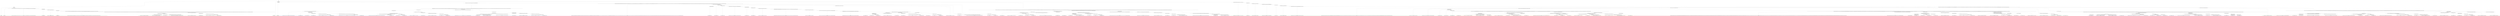 digraph T {
	{
		rank=same
		404 [penwidth=3,colorscheme=set19,color=3,label="1;2;3;4;5;6;7;8;9;10_P\nP\n2.5%"]
		402 [penwidth=3,colorscheme=set19,color=3,label="11;12;13;14;15;16;17;18;19;20_P\nP\n3.4%"]
		400 [penwidth=3,colorscheme=set19,color=3,label="71;72;73;74;75;76;77;78;79;80;101;102;103;104;105;106;107;108;109;110;141;142;143;144;145;146;147;148;149;150;171;172;173;174;175;176;177;178;179;180;191;192;193;194;195;196;197;198;199;200;231;232;233;234;235;236;237;238;239;240;271;272;273;274;275;276;277;278;279;280;281;282;283;284;285;286;287;288;289;290_P\nP\n1.1%"]
		398 [penwidth=3,colorscheme=set19,color=3,label="351;352;353;354;355;356;357;358;359;360_P\nP\n0.41%"]
		396 [penwidth=3,colorscheme=set19,color=3,label="481;482;483;484;485;486;487;488;489;490;561;562;563;564;565;566;567;568;569;570_P\nP\n0.098%"]
		394 [penwidth=3,colorscheme=set19,color=3,label="641;642;643;644;645;646;647;648;649;650_P\nP\n0.035%"]
		392 [penwidth=3,colorscheme=set19,color=3,label="721;722;723;724;725;726;727;728;729;730;801;802;803;804;805;806;807;808;809;810;851;852;853;854;855;856;857;858;859;860;881;882;883;884;885;886;887;888;889;890;891;892;893;894;895;896;897;898;899;900;901;902;903;904;905;906;907;908;909;910;961;962;963;964;965;966;967;968;969;970;991;992;993;994;995;996;997;998;999;1000;1051;1052;1053;1054;1055;1056;1057;1058;1059;1060;1081;1082;1083;1084;1085;1086;1087;1088;1089;1090_P\nP\n0.011%"]
		389 [penwidth=3,colorscheme=set19,color=3,label="4893;4894;4895;4896;4897;4898;4899;4900;4901;4902;5033;5034;5035;5036;5037;5038;5039;5040;5041;5042_P\nP\n3.8%"]
		387 [penwidth=3,colorscheme=set19,color=3,label="5213;5214;5215;5216;5217;5218;5219;5220;5221;5222;5323;5324;5325;5326;5327;5328;5329;5330;5331;5332_P\nP\n5.7%"]
		385 [penwidth=3,colorscheme=set19,color=3,label="5313;5314;5315;5316;5317;5318;5319;5320;5321;5322_P\nP\n8.4%"]
		383 [penwidth=3,colorscheme=set19,color=3,label="5423;5424;5425;5426;5427;5428;5429;5430;5431;5432;5503;5504;5505;5506;5507;5508;5509;5510;5511;5512;5583;5584;5585;5586;5587;5588;5589;5590;5591;5592_P\nP\n5.6%"]
		381 [penwidth=3,colorscheme=set19,color=3,label="4973;4974;4975;4976;4977;4978;4979;4980;4981;4982;5203;5204;5205;5206;5207;5208;5209;5210;5211;5212_P\nP\n1.9%"]
		379 [penwidth=3,colorscheme=set19,color=3,label="5303;5304;5305;5306;5307;5308;5309;5310;5311;5312_P\nP\n3.3%"]
		377 [penwidth=3,colorscheme=set19,color=3,label="5493;5494;5495;5496;5497;5498;5499;5500;5501;5502;5573;5574;5575;5576;5577;5578;5579;5580;5581;5582_P\nP\n4.7%"]
		375 [penwidth=3,colorscheme=set19,color=3,label="5673;5674;5675;5676;5677;5678;5679;5680;5681;5682_P\nP\n5.5%"]
		373 [penwidth=3,colorscheme=set19,color=3,label="21;22;23;24;25;26;27;28;29;30_P\nP\n1.1%"]
		371 [penwidth=3,colorscheme=set19,color=3,label="51;52;53;54;55;56;57;58;59;60_P\nP\n5%"]
		369 [penwidth=3,colorscheme=set19,color=3,label="31;32;33;34;35;36;37;38;39;40;61;62;63;64;65;66;67;68;69;70;81;82;83;84;85;86;87;88;89;90;111;112;113;114;115;116;117;118;119;120_P\nP\n4.3%"]
		367 [penwidth=3,colorscheme=set19,color=3,label="151;152;153;154;155;156;157;158;159;160_P\nP\n0.76%"]
		365 [penwidth=3,colorscheme=set19,color=3,label="201;202;203;204;205;206;207;208;209;210;241;242;243;244;245;246;247;248;249;250_P\nP\n0.62%"]
		363 [penwidth=3,colorscheme=set19,color=3,label="291;292;293;294;295;296;297;298;299;300;321;322;323;324;325;326;327;328;329;330;361;362;363;364;365;366;367;368;369;370_P\nP\n0.18%"]
		361 [penwidth=3,colorscheme=set19,color=3,label="411;412;413;414;415;416;417;418;419;420_P\nP\n0.21%"]
		359 [penwidth=3,colorscheme=set19,color=3,label="501;502;503;504;505;506;507;508;509;510;531;532;533;534;535;536;537;538;539;540_P\nP\n0.082%"]
		357 [penwidth=3,colorscheme=set19,color=3,label="571;572;573;574;575;576;577;578;579;580;611;612;613;614;615;616;617;618;619;620;651;652;653;654;655;656;657;658;659;660;671;672;673;674;675;676;677;678;679;680_P\nP\n0.0079%"]
		355 [penwidth=3,colorscheme=set19,color=3,label="731;732;733;734;735;736;737;738;739;740;761;762;763;764;765;766;767;768;769;770;811;812;813;814;815;816;817;818;819;820;861;862;863;864;865;866;867;868;869;870;911;912;913;914;915;916;917;918;919;920;931;932;933;934;935;936;937;938;939;940;1001;1002;1003;1004;1005;1006;1007;1008;1009;1010;1031;1032;1033;1034;1035;1036;1037;1038;1039;1040;1091;1092;1093;1094;1095;1096;1097;1098;1099;1100;1161;1162;1163;1164;1165;1166;1167;1168;1169;1170;1201;1202;1203;1204;1205;1206;1207;1208;1209;1210;1231;1232;1233;1234;1235;1236;1237;1238;1239;1240;1271;1272;1273;1274;1275;1276;1277;1278;1279;1280;1301;1302;1303;1304;1305;1306;1307;1308;1309;1310;1341;1342;1343;1344;1345;1346;1347;1348;1349;1350;1461;1462;1463;1464;1465;1466;1467;1468;1469;1470;1531;1532;1533;1534;1535;1536;1537;1538;1539;1540;1571;1572;1573;1574;1575;1576;1577;1578;1579;1580;1601;1602;1603;1604;1605;1606;1607;1608;1609;1610;1611_P\nP\n3.9%"]
		353 [penwidth=3,colorscheme=set19,color=3,label="1702;1703;1704;1705;1706;1707;1708;1709;1710;1711;1802;1803;1804;1805;1806;1807;1808;1809;1810;1811_P\nP\n2.6%"]
		351 [penwidth=3,colorscheme=set19,color=3,label="1842;1843;1844;1845;1846;1847;1848;1849;1850;1851;1952;1953;1954;1955;1956;1957;1958;1959;1960;1961;2042;2043;2044;2045;2046;2047;2048;2049;2050;2051_P\nP\n4.6%"]
		349 [penwidth=3,colorscheme=set19,color=3,label="2122;2123;2124;2125;2126;2127;2128;2129;2130;2131_P\nP\n2.1%"]
		347 [penwidth=3,colorscheme=set19,color=3,label="2212;2213;2214;2215;2216;2217;2218;2219;2220;2221_P\nP\n2%"]
		345 [penwidth=3,colorscheme=set19,color=3,label="2322;2323;2324;2325;2326;2327;2328;2329;2330;2331_P\nP\n5.6%"]
		343 [penwidth=3,colorscheme=set19,color=3,label="1942;1943;1944;1945;1946;1947;1948;1949;1950;1951;2032;2033;2034;2035;2036;2037;2038;2039;2040;2041_P\nP\n2.2%"]
		341 [penwidth=3,colorscheme=set19,color=3,label="2202;2203;2204;2205;2206;2207;2208;2209;2210;2211_P\nP\n0.59%"]
		339 [penwidth=3,colorscheme=set19,color=3,label="2302;2303;2304;2305;2306;2307;2308;2309;2310;2311_P\nP\n5.4%"]
		337 [penwidth=3,colorscheme=set19,color=3,label="1742;1743;1744;1745;1746;1747;1748;1749;1750;1751_P\nP\n6.9%"]
		335 [penwidth=3,colorscheme=set19,color=3,label="1862;1863;1864;1865;1866;1867;1868;1869;1870;1871;1932;1933;1934;1935;1936;1937;1938;1939;1940;1941_P\nP\n5.5%"]
		328 [penwidth=3,colorscheme=set19,color=2,label="1812;1813;1814;1815;1816;1817;1818;1819;1820;1821;1912;1913;1914;1915;1916;1917;1918;1919;1920;1921;2002;2003;2004;2005;2006;2007;2008;2009;2010;2011_M1\nM1\n0.4%"]
		326 [penwidth=3,colorscheme=set19,color=2,label="2082;2083;2084;2085;2086;2087;2088;2089;2090;2091_M1\nM1\n1.6%"]
		324 [penwidth=3,colorscheme=set19,color=2,label="2172;2173;2174;2175;2176;2177;2178;2179;2180;2181_M1\nM1\n1.5%"]
		322 [penwidth=3,colorscheme=set19,color=2,label="2492;2493;2494;2495;2496;2497;2498;2499;2500;2501_M1\nM1\n1.8%"]
		320 [penwidth=3,colorscheme=set19,color=2,label="2582;2583;2584;2585;2586;2587;2588;2589;2590;2591;2692;2693;2694;2695;2696;2697;2698;2699;2700;2701_M1\nM1\n2.2%"]
		318 [penwidth=3,colorscheme=set19,color=2,label="2932;2933;2934;2935;2936;2937;2938;2939;2940;2941_M1\nM1\n5.4%"]
		316 [penwidth=3,colorscheme=set19,color=2,label="2252;2253;2254;2255;2256;2257;2258;2259;2260;2261;2572;2573;2574;2575;2576;2577;2578;2579;2580;2581;2682;2683;2684;2685;2686;2687;2688;2689;2690;2691;2842;2843;2844;2845;2846;2847;2848;2849;2850;2851_M1\nM1\n1.3%"]
		314 [penwidth=3,colorscheme=set19,color=2,label="2922;2923;2924;2925;2926;2927;2928;2929;2930;2931_M1\nM1\n5.2%"]
		311 [penwidth=3,colorscheme=set19,color=2,label="2072;2073;2074;2075;2076;2077;2078;2079;2080;2081;2242;2243;2244;2245;2246;2247;2248;2249;2250;2251;2342;2343;2344;2345;2346;2347;2348;2349;2350;2351;2432;2433;2434;2435;2436;2437;2438;2439;2440;2441_M1\nM1\n1.5%"]
		309 [penwidth=3,colorscheme=set19,color=2,label="2482;2483;2484;2485;2486;2487;2488;2489;2490;2491_M1\nM1\n6.2%"]
		307 [penwidth=3,colorscheme=set19,color=2,label="2162;2163;2164;2165;2166;2167;2168;2169;2170;2171_M1\nM1\n4%"]
		305 [penwidth=3,colorscheme=set19,color=2,label="2672;2673;2674;2675;2676;2677;2678;2679;2680;2681_M1\nM1\n5.1%"]
		303 [penwidth=3,colorscheme=set19,color=2,label="1722;1723;1724;1725;1726;1727;1728;1729;1730;1731;1772;1773;1774;1775;1776;1777;1778;1779;1780;1781_M1\nM1\n0.85%"]
		301 [penwidth=3,colorscheme=set19,color=2,label="1852;1853;1854;1855;1856;1857;1858;1859;1860;1861_M1\nM1\n0.87%"]
		299 [penwidth=3,colorscheme=set19,color=2,label="1982;1983;1984;1985;1986;1987;1988;1989;1990;1991;2152;2153;2154;2155;2156;2157;2158;2159;2160;2161_M1\nM1\n3%"]
		297 [penwidth=3,colorscheme=set19,color=2,label="2422;2423;2424;2425;2426;2427;2428;2429;2430;2431_M1\nM1\n0.96%"]
		295 [penwidth=3,colorscheme=set19,color=2,label="2662;2663;2664;2665;2666;2667;2668;2669;2670;2671_M1\nM1\n5.5%"]
		293 [penwidth=3,colorscheme=set19,color=2,label="1662;1663;1664;1665;1666;1667;1668;1669;1670;1671;1712;1713;1714;1715;1716;1717;1718;1719;1720;1721;1892;1893;1894;1895;1896;1897;1898;1899;1900;1901;2062;2063;2064;2065;2066;2067;2068;2069;2070;2071_M1\nM1\n5.7%"]
		288 [penwidth=3,colorscheme=set19,color=2,label="2142;2143;2144;2145;2146;2147;2148;2149;2150;2151_M1\nM1\n5.6%"]
		286 [penwidth=3,colorscheme=set19,color=2,label="2232;2233;2234;2235;2236;2237;2238;2239;2240;2241;2332;2333;2334;2335;2336;2337;2338;2339;2340;2341_M1\nM1\n9.4%"]
		284 [penwidth=3,colorscheme=set19,color=2,label="1752;1753;1754;1755;1756;1757;1758;1759;1760;1761;1962;1963;1964;1965;1966;1967;1968;1969;1970;1971;2132;2133;2134;2135;2136;2137;2138;2139;2140;2141_M1\nM1\n6.2%"]
		281 [penwidth=3,colorscheme=set19,color=2,label="1882;1883;1884;1885;1886;1887;1888;1889;1890;1891_M1\nM1\n12%"]
		279 [penwidth=3,colorscheme=set19,color=2,label="2052;2053;2054;2055;2056;2057;2058;2059;2060;2061;2222;2223;2224;2225;2226;2227;2228;2229;2230;2231_M1\nM1\n3.8%"]
		277 [penwidth=3,colorscheme=set19,color=2,label="2562;2563;2564;2565;2566;2567;2568;2569;2570;2571;2652;2653;2654;2655;2656;2657;2658;2659;2660;2661_M1\nM1\n1%"]
		275 [penwidth=3,colorscheme=set19,color=2,label="2782;2783;2784;2785;2786;2787;2788;2789;2790;2791_M1\nM1\n8.5%"]
		273 [penwidth=3,colorscheme=set19,color=8,label="301;302;303;304;305;306;307;308;309;310;381;382;383;384;385;386;387;388;389;390;391;392;393;394;395;396;397;398;399;400;461;462;463;464;465;466;467;468;469;470;491;492;493;494;495;496;497;498;499;500;511;512;513;514;515;516;517;518;519;520;551;552;553;554;555;556;557;558;559;560;601;602;603;604;605;606;607;608;609;610;631;632;633;634;635;636;637;638;639;640;711;712;713;714;715;716;717;718;719;720;751;752;753;754;755;756;757;758;759;760;781;782;783;784;785;786;787;788;789;790;831;832;833;834;835;836;837;838;839;840;981;982;983;984;985;986;987;988;989;990;1011;1012;1013;1014;1015;1016;1017;1018;1019;1020;1041;1042;1043;1044;1045;1046;1047;1048;1049;1050;1071;1072;1073;1074;1075;1076;1077;1078;1079;1080;1101;1102;1103;1104;1105;1106;1107;1108;1109;1110;1131;1132;1133;1134;1135;1136;1137;1138;1139;1140;1251;1252;1253;1254;1255;1256;1257;1258;1259;1260;1351;1352;1353;1354;1355;1356;1357;1358;1359;1360;1381;1382;1383;1384;1385;1386;1387;1388;1389;1390;1481;1482;1483;1484;1485;1486;1487;1488;1489;1490;1521;1522;1523;1524;1525;1526;1527;1528;1529;1530;1551;1552;1553;1554;1555;1556;1557;1558;1559;1560;1581;1582;1583;1584;1585;1586;1587;1588;1589;1590;1622;1623;1624;1625;1626;1627;1628;1629;1630;1631;1682;1683;1684;1685;1686;1687;1688;1689;1690;1691;1732;1733;1734;1735;1736;1737;1738;1739;1740;1741;1782;1783;1784;1785;1786;1787;1788;1789;1790;1791;2092;2093;2094;2095;2096;2097;2098;2099;2100;2101_M2\nM2\n4.3%"]
		270 [penwidth=3,colorscheme=set19,color=8,label="2362;2363;2364;2365;2366;2367;2368;2369;2370;2371_M2\nM2\n7.9%"]
		268 [penwidth=3,colorscheme=set19,color=8,label="2442;2443;2444;2445;2446;2447;2448;2449;2450;2451_M2\nM2\n3.3%"]
		266 [penwidth=3,colorscheme=set19,color=8,label="2512;2513;2514;2515;2516;2517;2518;2519;2520;2521_M2\nM2\n1.1%"]
		264 [penwidth=3,colorscheme=set19,color=8,label="2732;2733;2734;2735;2736;2737;2738;2739;2740;2741;2802;2803;2804;2805;2806;2807;2808;2809;2810;2811;2862;2863;2864;2865;2866;2867;2868;2869;2870;2871_M2\nM2\n0.32%"]
		262 [penwidth=3,colorscheme=set19,color=8,label="2982;2983;2984;2985;2986;2987;2988;2989;2990;2991_M2\nM2\n0.97%"]
		260 [penwidth=3,colorscheme=set19,color=8,label="3052;3053;3054;3055;3056;3057;3058;3059;3060;3061_M2\nM2\n0.75%"]
		258 [penwidth=3,colorscheme=set19,color=8,label="3072;3073;3074;3075;3076;3077;3078;3079;3080;3081;3182;3183;3184;3185;3186;3187;3188;3189;3190;3191_M2\nM2\n1.5%"]
		256 [penwidth=3,colorscheme=set19,color=8,label="3662;3663;3664;3665;3666;3667;3668;3669;3670;3671;3832;3833;3834;3835;3836;3837;3838;3839;3840;3841;3912;3913;3914;3915;3916;3917;3918;3919;3920;3921;4002;4003;4004;4005;4006;4007;4008;4009;4010;4011;4152;4153;4154;4155;4156;4157;4158;4159;4160;4161;4302;4303;4304;4305;4306;4307;4308;4309;4310;4311_M2\nM2\n0.054%"]
		254 [penwidth=3,colorscheme=set19,color=8,label="4482;4483;4484;4485;4486;4487;4488;4489;4490;4491;4642;4643;4644;4645;4646;4647;4648;4649;4650;4651_M2\nM2\n0.017%"]
		252 [penwidth=3,colorscheme=set19,color=8,label="4712;4713;4714;4715;4716;4717;4718;4719;4720;4721;4802;4803;4804;4805;4806;4807;4808;4809;4810;4811;4903;4904;4905;4906;4907;4908;4909;4910;4911;4912;5223;5224;5225;5226;5227;5228;5229;5230;5231;5232_M2\nM2\n0.0056%"]
		250 [penwidth=3,colorscheme=set19,color=8,label="5333;5334;5335;5336;5337;5338;5339;5340;5341;5342;5513;5514;5515;5516;5517;5518;5519;5520;5521;5522;5593;5594;5595;5596;5597;5598;5599;5600;5601;5602;5623;5624;5625;5626;5627;5628;5629;5630;5631;5632_M2\nM2\n0.02%"]
		246 [penwidth=3,colorscheme=set19,color=8,label="6054;6055;6056;6057;6058;6059;6060;6061;6062;6063_M2\nM2\n3.6%"]
		244 [penwidth=3,colorscheme=set19,color=8,label="6294;6295;6296;6297;6298;6299;6300;6301;6302;6303_M2\nM2\n2.4%"]
		242 [penwidth=3,colorscheme=set19,color=8,label="6484;6485;6486;6487;6488;6489;6490;6491;6492;6493_M2\nM2\n5.5%"]
		240 [penwidth=3,colorscheme=set19,color=8,label="6104;6105;6106;6107;6108;6109;6110;6111;6112;6113;6164;6165;6166;6167;6168;6169;6170;6171;6172;6173_M2\nM2\n6%"]
		238 [penwidth=3,colorscheme=set19,color=8,label="6044;6045;6046;6047;6048;6049;6050;6051;6052;6053_M2\nM2\n4.3%"]
		236 [penwidth=3,colorscheme=set19,color=8,label="6154;6155;6156;6157;6158;6159;6160;6161;6162;6163_M2\nM2\n5%"]
		234 [penwidth=3,colorscheme=set19,color=8,label="6214;6215;6216;6217;6218;6219;6220;6221;6222;6223;6284;6285;6286;6287;6288;6289;6290;6291;6292;6293_M2\nM2\n7.2%"]
		232 [penwidth=3,colorscheme=set19,color=8,label="6374;6375;6376;6377;6378;6379;6380;6381;6382;6383_M2\nM2\n6.7%"]
		230 [penwidth=3,colorscheme=set19,color=8,label="6144;6145;6146;6147;6148;6149;6150;6151;6152;6153_M2\nM2\n5.9%"]
		228 [penwidth=3,colorscheme=set19,color=8,label="6204;6205;6206;6207;6208;6209;6210;6211;6212;6213_M2\nM2\n0.27%"]
		226 [penwidth=3,colorscheme=set19,color=8,label="6364;6365;6366;6367;6368;6369;6370;6371;6372;6373_M2\nM2\n6.4%"]
		224 [penwidth=3,colorscheme=set19,color=8,label="2592;2593;2594;2595;2596;2597;2598;2599;2600;2601;2722;2723;2724;2725;2726;2727;2728;2729;2730;2731_M2\nM2\n6.6%"]
		222 [penwidth=3,colorscheme=set19,color=8,label="2502;2503;2504;2505;2506;2507;2508;2509;2510;2511_M2\nM2\n1%"]
		220 [penwidth=3,colorscheme=set19,color=8,label="2712;2713;2714;2715;2716;2717;2718;2719;2720;2721;2792;2793;2794;2795;2796;2797;2798;2799;2800;2801;2852;2853;2854;2855;2856;2857;2858;2859;2860;2861;2942;2943;2944;2945;2946;2947;2948;2949;2950;2951_M2\nM2\n5.8%"]
		218 [penwidth=3,colorscheme=set19,color=8,label="2352;2353;2354;2355;2356;2357;2358;2359;2360;2361_M2\nM2\n3.6%"]
		216 [penwidth=3,colorscheme=set19,color=8,label="2702;2703;2704;2705;2706;2707;2708;2709;2710;2711_M2\nM2\n9.5%"]
		211 [penwidth=3,colorscheme=set19,color=9,label="3872;3873;3874;3875;3876;3877;3878;3879;3880;3881_M3\nM3\n6.6%"]
		209 [penwidth=3,colorscheme=set19,color=9,label="4042;4043;4044;4045;4046;4047;4048;4049;4050;4051;4112;4113;4114;4115;4116;4117;4118;4119;4120;4121_M3\nM3\n5.8%"]
		207 [penwidth=3,colorscheme=set19,color=9,label="4202;4203;4204;4205;4206;4207;4208;4209;4210;4211_M3\nM3\n1.9%"]
		205 [penwidth=3,colorscheme=set19,color=9,label="4352;4353;4354;4355;4356;4357;4358;4359;4360;4361_M3\nM3\n0.21%"]
		203 [penwidth=3,colorscheme=set19,color=9,label="4402;4403;4404;4405;4406;4407;4408;4409;4410;4411_M3\nM3\n5.1%"]
		201 [penwidth=3,colorscheme=set19,color=9,label="4272;4273;4274;4275;4276;4277;4278;4279;4280;4281;4342;4343;4344;4345;4346;4347;4348;4349;4350;4351;4392;4393;4394;4395;4396;4397;4398;4399;4400;4401_M3\nM3\n7.1%"]
		199 [penwidth=3,colorscheme=set19,color=9,label="3952;3953;3954;3955;3956;3957;3958;3959;3960;3961_M3\nM3\n5.2%"]
		196 [penwidth=3,colorscheme=set19,color=9,label="3862;3863;3864;3865;3866;3867;3868;3869;3870;3871_M3\nM3\n3.8%"]
		194 [penwidth=3,colorscheme=set19,color=9,label="3942;3943;3944;3945;3946;3947;3948;3949;3950;3951_M3\nM3\n4.3%"]
		192 [penwidth=3,colorscheme=set19,color=9,label="4192;4193;4194;4195;4196;4197;4198;4199;4200;4201;4262;4263;4264;4265;4266;4267;4268;4269;4270;4271_M3\nM3\n9.3%"]
		189 [penwidth=3,colorscheme=set19,color=9,label="4182;4183;4184;4185;4186;4187;4188;4189;4190;4191_M3\nM3\n5.5%"]
		187 [penwidth=3,colorscheme=set19,color=9,label="4252;4253;4254;4255;4256;4257;4258;4259;4260;4261_M3\nM3\n2.6%"]
		185 [penwidth=3,colorscheme=set19,color=9,label="4332;4333;4334;4335;4336;4337;4338;4339;4340;4341_M3\nM3\n5.6%"]
		182 [penwidth=3,colorscheme=set19,color=9,label="3712;3713;3714;3715;3716;3717;3718;3719;3720;3721;3772;3773;3774;3775;3776;3777;3778;3779;3780;3781;4092;4093;4094;4095;4096;4097;4098;4099;4100;4101;4172;4173;4174;4175;4176;4177;4178;4179;4180;4181;4322;4323;4324;4325;4326;4327;4328;4329;4330;4331_M3\nM3\n5.3%"]
		180 [penwidth=3,colorscheme=set19,color=9,label="3762;3763;3764;3765;3766;3767;3768;3769;3770;3771;3852;3853;3854;3855;3856;3857;3858;3859;3860;3861;3932;3933;3934;3935;3936;3937;3938;3939;3940;3941_M3\nM3\n4.3%"]
		178 [penwidth=3,colorscheme=set19,color=9,label="4022;4023;4024;4025;4026;4027;4028;4029;4030;4031;4162;4163;4164;4165;4166;4167;4168;4169;4170;4171_M3\nM3\n1.9%"]
		176 [penwidth=3,colorscheme=set19,color=9,label="4312;4313;4314;4315;4316;4317;4318;4319;4320;4321_M3\nM3\n1.5%"]
		174 [penwidth=3,colorscheme=set19,color=9,label="4382;4383;4384;4385;4386;4387;4388;4389;4390;4391_M3\nM3\n3%"]
		172 [penwidth=3,colorscheme=set19,color=9,label="4492;4493;4494;4495;4496;4497;4498;4499;4500;4501;4542;4543;4544;4545;4546;4547;4548;4549;4550;4551_M3\nM3\n6.5%"]
		170 [penwidth=3,colorscheme=set19,color=9,label="3412;3413;3414;3415;3416;3417;3418;3419;3420;3421;3542;3543;3544;3545;3546;3547;3548;3549;3550;3551;3572;3573;3574;3575;3576;3577;3578;3579;3580;3581;3612;3613;3614;3615;3616;3617;3618;3619;3620;3621_M3\nM3\n2.2%"]
		167 [penwidth=3,colorscheme=set19,color=9,label="3922;3923;3924;3925;3926;3927;3928;3929;3930;3931_M3\nM3\n6%"]
		165 [penwidth=3,colorscheme=set19,color=9,label="4012;4013;4014;4015;4016;4017;4018;4019;4020;4021;4082;4083;4084;4085;4086;4087;4088;4089;4090;4091_M3\nM3\n6.4%"]
		162 [penwidth=3,colorscheme=set19,color=7,label="4722;4723;4724;4725;4726;4727;4728;4729;4730;4731;4863;4864;4865;4866;4867;4868;4869;4870;4871;4872;4953;4954;4955;4956;4957;4958;4959;4960;4961;4962_M4\nM4\n2.2%"]
		160 [penwidth=3,colorscheme=set19,color=7,label="5003;5004;5005;5006;5007;5008;5009;5010;5011;5012_M4\nM4\n4.5%"]
		158 [penwidth=3,colorscheme=set19,color=7,label="5173;5174;5175;5176;5177;5178;5179;5180;5181;5182_M4\nM4\n12%"]
		156 [penwidth=3,colorscheme=set19,color=7,label="5083;5084;5085;5086;5087;5088;5089;5090;5091;5092;5163;5164;5165;5166;5167;5168;5169;5170;5171;5172;5253;5254;5255;5256;5257;5258;5259;5260;5261;5262_M4\nM4\n5.7%"]
		154 [penwidth=3,colorscheme=set19,color=7,label="5153;5154;5155;5156;5157;5158;5159;5160;5161;5162;5243;5244;5245;5246;5247;5248;5249;5250;5251;5252;5383;5384;5385;5386;5387;5388;5389;5390;5391;5392_M4\nM4\n5.3%"]
		151 [penwidth=3,colorscheme=set19,color=7,label="4812;4813;4814;4815;4816;4817;4818;4819;4820;4821;4853;4854;4855;4856;4857;4858;4859;4860;4861;4862;4943;4944;4945;4946;4947;4948;4949;4950;4951;4952_M4\nM4\n3.5%"]
		149 [penwidth=3,colorscheme=set19,color=7,label="5073;5074;5075;5076;5077;5078;5079;5080;5081;5082_M4\nM4\n6.2%"]
		147 [penwidth=3,colorscheme=set19,color=7,label="4933;4934;4935;4936;4937;4938;4939;4940;4941;4942_M4\nM4\n4.4%"]
		145 [penwidth=3,colorscheme=set19,color=7,label="4993;4994;4995;4996;4997;4998;4999;5000;5001;5002_M4\nM4\n9.3%"]
		143 [penwidth=3,colorscheme=set19,color=7,label="4843;4844;4845;4846;4847;4848;4849;4850;4851;4852;4923;4924;4925;4926;4927;4928;4929;4930;4931;4932;5063;5064;5065;5066;5067;5068;5069;5070;5071;5072_M4\nM4\n4.9%"]
		141 [penwidth=3,colorscheme=set19,color=7,label="5143;5144;5145;5146;5147;5148;5149;5150;5151;5152;5373;5374;5375;5376;5377;5378;5379;5380;5381;5382_M4\nM4\n2.2%"]
		139 [penwidth=3,colorscheme=set19,color=7,label="5453;5454;5455;5456;5457;5458;5459;5460;5461;5462_M4\nM4\n5.2%"]
		137 [penwidth=3,colorscheme=set19,color=7,label="5363;5364;5365;5366;5367;5368;5369;5370;5371;5372_M4\nM4\n0.13%"]
		135 [penwidth=3,colorscheme=set19,color=7,label="5603;5604;5605;5606;5607;5608;5609;5610;5611;5612;5633;5634;5635;5636;5637;5638;5639;5640;5641;5642_M4\nM4\n5.4%"]
		133 [penwidth=3,colorscheme=set19,color=7,label="4913;4914;4915;4916;4917;4918;4919;4920;4921;4922_M4\nM4\n1%"]
		130 [penwidth=3,colorscheme=set19,color=7,label="5053;5054;5055;5056;5057;5058;5059;5060;5061;5062;5133;5134;5135;5136;5137;5138;5139;5140;5141;5142_M4\nM4\n5.4%"]
		128 [penwidth=3,colorscheme=set19,color=7,label="5233;5234;5235;5236;5237;5238;5239;5240;5241;5242_M4\nM4\n2%"]
		126 [penwidth=3,colorscheme=set19,color=7,label="5353;5354;5355;5356;5357;5358;5359;5360;5361;5362_M4\nM4\n0.33%"]
		124 [penwidth=3,colorscheme=set19,color=7,label="5443;5444;5445;5446;5447;5448;5449;5450;5451;5452_M4\nM4\n2.1%"]
		122 [penwidth=3,colorscheme=set19,color=7,label="5523;5524;5525;5526;5527;5528;5529;5530;5531;5532_M4\nM4\n5.1%"]
		120 [penwidth=3,colorscheme=set19,color=7,label="5043;5044;5045;5046;5047;5048;5049;5050;5051;5052;5343;5344;5345;5346;5347;5348;5349;5350;5351;5352_M4\nM4\n7.3%"]
		118 [penwidth=3,colorscheme=set19,color=7,label="5123;5124;5125;5126;5127;5128;5129;5130;5131;5132;5433;5434;5435;5436;5437;5438;5439;5440;5441;5442_M4\nM4\n5.5%"]
		114 [penwidth=3,colorscheme=set19,color=5,label="5653;5654;5655;5656;5657;5658;5659;5660;5661;5662_M5\nM5\n2.9%"]
		112 [penwidth=3,colorscheme=set19,color=5,label="5773;5774;5775;5776;5777;5778;5779;5780;5781;5782;5884;5885;5886;5887;5888;5889;5890;5891;5892;5893_M5\nM5\n7.1%"]
		110 [penwidth=3,colorscheme=set19,color=5,label="5964;5965;5966;5967;5968;5969;5970;5971;5972;5973;6024;6025;6026;6027;6028;6029;6030;6031;6032;6033_M5\nM5\n12%"]
		108 [penwidth=3,colorscheme=set19,color=5,label="6114;6115;6116;6117;6118;6119;6120;6121;6122;6123_M5\nM5\n7%"]
		106 [penwidth=3,colorscheme=set19,color=5,label="5713;5714;5715;5716;5717;5718;5719;5720;5721;5722;5763;5764;5765;5766;5767;5768;5769;5770;5771;5772_M5\nM5\n4.7%"]
		104 [penwidth=3,colorscheme=set19,color=5,label="5874;5875;5876;5877;5878;5879;5880;5881;5882;5883_M5\nM5\n4.9%"]
		102 [penwidth=3,colorscheme=set19,color=5,label="5954;5955;5956;5957;5958;5959;5960;5961;5962;5963;6014;6015;6016;6017;6018;6019;6020;6021;6022;6023_M5\nM5\n6%"]
		100 [penwidth=3,colorscheme=set19,color=5,label="5753;5754;5755;5756;5757;5758;5759;5760;5761;5762_M5\nM5\n5.1%"]
		97 [penwidth=3,colorscheme=set19,color=5,label="5463;5464;5465;5466;5467;5468;5469;5470;5471;5472;5543;5544;5545;5546;5547;5548;5549;5550;5551;5552;5703;5704;5705;5706;5707;5708;5709;5710;5711;5712;5864;5865;5866;5867;5868;5869;5870;5871;5872;5873_M5\nM5\n1.6%"]
		95 [penwidth=3,colorscheme=set19,color=5,label="5944;5945;5946;5947;5948;5949;5950;5951;5952;5953_M5\nM5\n0.6%"]
		93 [penwidth=3,colorscheme=set19,color=5,label="6084;6085;6086;6087;6088;6089;6090;6091;6092;6093_M5\nM5\n6.5%"]
		91 [penwidth=3,colorscheme=set19,color=5,label="6074;6075;6076;6077;6078;6079;6080;6081;6082;6083_M5\nM5\n7.2%"]
		87 [penwidth=3,colorscheme=set19,color=5,label="5813;5814;5815;5816;5817;5818;5819;5820;5821;5822;5854;5855;5856;5857;5858;5859;5860;5861;5862;5863_M5\nM5\n9.6%"]
		85 [penwidth=3,colorscheme=set19,color=5,label="5844;5845;5846;5847;5848;5849;5850;5851;5852;5853_M5\nM5\n4.7%"]
		83 [penwidth=3,colorscheme=set19,color=5,label="5934;5935;5936;5937;5938;5939;5940;5941;5942;5943;6004;6005;6006;6007;6008;6009;6010;6011;6012;6013_M5\nM5\n5.1%"]
		81 [penwidth=3,colorscheme=set19,color=5,label="5733;5734;5735;5736;5737;5738;5739;5740;5741;5742;5803;5804;5805;5806;5807;5808;5809;5810;5811;5812_M5\nM5\n1.7%"]
		79 [penwidth=3,colorscheme=set19,color=5,label="5924;5925;5926;5927;5928;5929;5930;5931;5932;5933;6064;6065;6066;6067;6068;6069;6070;6071;6072;6073_M5\nM5\n8.3%"]
		77 [penwidth=3,colorscheme=set19,color=5,label="5793;5794;5795;5796;5797;5798;5799;5800;5801;5802_M5\nM5\n5.3%"]
		72 [penwidth=3,colorscheme=set19,color=4,label="6194;6195;6196;6197;6198;6199;6200;6201;6202;6203_M6\nM6\n5.3%"]
		70 [penwidth=3,colorscheme=set19,color=4,label="6264;6265;6266;6267;6268;6269;6270;6271;6272;6273;6354;6355;6356;6357;6358;6359;6360;6361;6362;6363_M6\nM6\n7.7%"]
		68 [penwidth=3,colorscheme=set19,color=4,label="6344;6345;6346;6347;6348;6349;6350;6351;6352;6353;6424;6425;6426;6427;6428;6429;6430;6431;6432;6433_M6\nM6\n6.6%"]
		66 [penwidth=3,colorscheme=set19,color=4,label="6184;6185;6186;6187;6188;6189;6190;6191;6192;6193_M6\nM6\n3.3%"]
		64 [penwidth=3,colorscheme=set19,color=4,label="6254;6255;6256;6257;6258;6259;6260;6261;6262;6263;6334;6335;6336;6337;6338;6339;6340;6341;6342;6343;6414;6415;6416;6417;6418;6419;6420;6421;6422;6423_M6\nM6\n3.3%"]
		62 [penwidth=3,colorscheme=set19,color=4,label="6504;6505;6506;6507;6508;6509;6510;6511;6512;6513_M6\nM6\n5.1%"]
		60 [penwidth=3,colorscheme=set19,color=4,label="6244;6245;6246;6247;6248;6249;6250;6251;6252;6253_M6\nM6\n2.7%"]
		58 [penwidth=3,colorscheme=set19,color=4,label="6324;6325;6326;6327;6328;6329;6330;6331;6332;6333_M6\nM6\n12%"]
		56 [penwidth=3,colorscheme=set19,color=4,label="6464;6465;6466;6467;6468;6469;6470;6471;6472;6473_M6\nM6\n5.4%"]
		53 [penwidth=3,colorscheme=set19,color=4,label="6124;6125;6126;6127;6128;6129;6130;6131;6132;6133_M6\nM6\n4.5%"]
		51 [penwidth=3,colorscheme=set19,color=4,label="6174;6175;6176;6177;6178;6179;6180;6181;6182;6183;6234;6235;6236;6237;6238;6239;6240;6241;6242;6243;6314;6315;6316;6317;6318;6319;6320;6321;6322;6323_M6\nM6\n6.9%"]
		49 [penwidth=3,colorscheme=set19,color=4,label="6404;6405;6406;6407;6408;6409;6410;6411;6412;6413;6454;6455;6456;6457;6458;6459;6460;6461;6462;6463_M6\nM6\n5.7%"]
		47 [penwidth=3,colorscheme=set19,color=4,label="6304;6305;6306;6307;6308;6309;6310;6311;6312;6313_M6\nM6\n5%"]
		45 [penwidth=3,colorscheme=set19,color=4,label="6394;6395;6396;6397;6398;6399;6400;6401;6402;6403;6444;6445;6446;6447;6448;6449;6450;6451;6452;6453_M6\nM6\n8.2%"]
		43 [penwidth=3,colorscheme=set19,color=4,label="6224;6225;6226;6227;6228;6229;6230;6231;6232;6233_M6\nM6\n6.2%"]
		40 [penwidth=3,colorscheme=set19,color=4,label="6434;6435;6436;6437;6438;6439;6440;6441;6442;6443_M6\nM6\n6.1%"]
		38 [penwidth=3,colorscheme=set19,color=4,label="6494;6495;6496;6497;6498;6499;6500;6501;6502;6503_M6\nM6\n5.5%"]
		36 [penwidth=3,colorscheme=set19,color=1,label="2312;2313;2314;2315;2316;2317;2318;2319;2320;2321;2412;2413;2414;2415;2416;2417;2418;2419;2420;2421;2542;2543;2544;2545;2546;2547;2548;2549;2550;2551;2632;2633;2634;2635;2636;2637;2638;2639;2640;2641;2762;2763;2764;2765;2766;2767;2768;2769;2770;2771;2902;2903;2904;2905;2906;2907;2908;2909;2910;2911;3002;3003;3004;3005;3006;3007;3008;3009;3010;3011;3042;3043;3044;3045;3046;3047;3048;3049;3050;3051;3142;3143;3144;3145;3146;3147;3148;3149;3150;3151;3202;3203;3204;3205;3206;3207;3208;3209;3210;3211;3222;3223;3224;3225;3226;3227;3228;3229;3230;3231;3282;3283;3284;3285;3286;3287;3288;3289;3290;3291;3332;3333;3334;3335;3336;3337;3338;3339;3340;3341;3402;3403;3404;3405;3406;3407;3408;3409;3410;3411;3442;3443;3444;3445;3446;3447;3448;3449;3450;3451;3522;3523;3524;3525;3526;3527;3528;3529;3530;3531;3562;3563;3564;3565;3566;3567;3568;3569;3570;3571;3602;3603;3604;3605;3606;3607;3608;3609;3610;3611;3642;3643;3644;3645;3646;3647;3648;3649;3650;3651;3702;3703;3704;3705;3706;3707;3708;3709;3710;3711;4062;4063;4064;4065;4066;4067;4068;4069;4070;4071;4142;4143;4144;4145;4146;4147;4148;4149;4150;4151;4232;4233;4234;4235;4236;4237;4238;4239;4240;4241;4422;4423;4424;4425;4426;4427;4428;4429;4430;4431;4472;4473;4474;4475;4476;4477;4478;4479;4480;4481;4522;4523;4524;4525;4526;4527;4528;4529;4530;4531;4592;4593;4594;4595;4596;4597;4598;4599;4600;4601;4692;4693;4694;4695;4696;4697;4698;4699;4700;4701;4782;4783;4784;4785;4786;4787;4788;4789;4790;4791;4883;4884;4885;4886;4887;4888;4889;4890;4891;4892;5023;5024;5025;5026;5027;5028;5029;5030;5031;5032;5113;5114;5115;5116;5117;5118;5119;5120;5121;5122;5193;5194;5195;5196;5197;5198;5199;5200;5201;5202;5293;5294;5295;5296;5297;5298;5299;5300;5301;5302;5413;5414;5415;5416;5417;5418;5419;5420;5421;5422;5483;5484;5485;5486;5487;5488;5489;5490;5491;5492;5563;5564;5565;5566;5567;5568;5569;5570;5571;5572;5613;5614;5615;5616;5617;5618;5619;5620;5621;5622;5723;5724;5725;5726;5727;5728;5729;5730;5731;5732;5823;5824;5825;5826;5827;5828;5829;5830;5831;5832;5904;5905;5906;5907;5908;5909;5910;5911;5912;5913;5984;5985;5986;5987;5988;5989;5990;5991;5992;5993;6274;6275;6276;6277;6278;6279;6280;6281;6282;6283;6474;6475;6476;6477;6478;6479;6480;6481;6482;6483_M7\nM7\n8.4%"]
		34 [penwidth=3,colorscheme=set19,color=1,label="6514;6515;6516;6517;6518;6519;6520;6521;6522;6523;6564;6565;6566;6567;6568;6569;6570;6571;6572;6573;6604;6605;6606;6607;6608;6609;6610;6611;6612;6613;6654;6655;6656;6657;6658;6659;6660;6661;6662;6663_M7\nM7\n5.1%"]
		30 [penwidth=3,colorscheme=set19,color=1,label="6644;6645;6646;6647;6648;6649;6650;6651;6652;6653_M7\nM7\n2.5%"]
		28 [penwidth=3,colorscheme=set19,color=1,label="6694;6695;6696;6697;6698;6699;6700;6701;6702;6703_M7\nM7\n5.9%"]
		26 [penwidth=3,colorscheme=set19,color=1,label="6684;6685;6686;6687;6688;6689;6690;6691;6692;6693_M7\nM7\n4.8%"]
		24 [penwidth=3,colorscheme=set19,color=1,label="6774;6775;6776;6777;6778;6779;6780;6781;6782;6783_M7\nM7\n5.5%"]
		22 [penwidth=3,colorscheme=set19,color=1,label="6744;6745;6746;6747;6748;6749;6750;6751;6752;6753_M7\nM7\n6.3%"]
		20 [penwidth=3,colorscheme=set19,color=1,label="6584;6585;6586;6587;6588;6589;6590;6591;6592;6593;6634;6635;6636;6637;6638;6639;6640;6641;6642;6643_M7\nM7\n4.7%"]
		18 [penwidth=3,colorscheme=set19,color=1,label="6674;6675;6676;6677;6678;6679;6680;6681;6682;6683_M7\nM7\n2.2%"]
		16 [penwidth=3,colorscheme=set19,color=1,label="6734;6735;6736;6737;6738;6739;6740;6741;6742;6743;6764;6765;6766;6767;6768;6769;6770;6771;6772;6773_M7\nM7\n9%"]
		14 [penwidth=3,colorscheme=set19,color=1,label="6784;6785;6786;6787;6788;6789;6790;6791;6792;6793_M7\nM7\n7.8%"]
		12 [penwidth=3,colorscheme=set19,color=1,label="6534;6535;6536;6537;6538;6539;6540;6541;6542;6543;6544;6545;6546;6547;6548;6549;6550;6551;6552;6553_M7\nM7\n3.8%"]
		10 [penwidth=3,colorscheme=set19,color=1,label="6574;6575;6576;6577;6578;6579;6580;6581;6582;6583;6624;6625;6626;6627;6628;6629;6630;6631;6632;6633_M7\nM7\n1.2%"]
		8 [penwidth=3,colorscheme=set19,color=1,label="6724;6725;6726;6727;6728;6729;6730;6731;6732;6733_M7\nM7\n3.4%"]
		6 [penwidth=3,colorscheme=set19,color=1,label="6754;6755;6756;6757;6758;6759;6760;6761;6762;6763_M7\nM7\n6.8%"]
		4 [penwidth=3,colorscheme=set19,color=1,label="6614;6615;6616;6617;6618;6619;6620;6621;6622;6623_M7\nM7\n5.6%"]
		2 [penwidth=3,colorscheme=set19,color=1,label="6714;6715;6716;6717;6718;6719;6720;6721;6722;6723_M7\nM7\n7.7%"]
		0 [penwidth=3,colorscheme=set19,color=1,label="6664;6665;6666;6667;6668;6669;6670;6671;6672;6673;6704;6705;6706;6707;6708;6709;6710;6711;6712;6713_M7\nM7\n9.5%"]
	}
	407 [label="GL"]
	406 [label="0"]
	405 [label="1;2;3;4;5;6;7;8;9;10"]
	403 [label="11;12;13;14;15;16;17;18;19;20"]
	401 [label="71;72;73;74;75;76;77;78;79;80;101;102;103;104;105;106;107;108;109;110;141;142;143;144;145;146;147;148;149;150;171;172;173;174;175;176;177;178;179;180;191;192;193;194;195;196;197;198;199;200;231;232;233;234;235;236;237;238;239;240;271;272;273;274;275;276;277;278;279;280;281;282;283;284;285;286;287;288;289;290"]
	399 [label="351;352;353;354;355;356;357;358;359;360"]
	397 [label="481;482;483;484;485;486;487;488;489;490;561;562;563;564;565;566;567;568;569;570"]
	395 [label="641;642;643;644;645;646;647;648;649;650"]
	393 [label="721;722;723;724;725;726;727;728;729;730;801;802;803;804;805;806;807;808;809;810;851;852;853;854;855;856;857;858;859;860;881;882;883;884;885;886;887;888;889;890;891;892;893;894;895;896;897;898;899;900;901;902;903;904;905;906;907;908;909;910;961;962;963;964;965;966;967;968;969;970;991;992;993;994;995;996;997;998;999;1000;1051;1052;1053;1054;1055;1056;1057;1058;1059;1060;1081;1082;1083;1084;1085;1086;1087;1088;1089;1090"]
	391 [label="1151;1152;1153;1154;1155;1156;1157;1158;1159;1160;1191;1192;1193;1194;1195;1196;1197;1198;1199;1200;1211;1212;1213;1214;1215;1216;1217;1218;1219;1220;1261;1262;1263;1264;1265;1266;1267;1268;1269;1270;1311;1312;1313;1314;1315;1316;1317;1318;1319;1320;1321;1322;1323;1324;1325;1326;1327;1328;1329;1330;1411;1412;1413;1414;1415;1416;1417;1418;1419;1420;1471;1472;1473;1474;1475;1476;1477;1478;1479;1480;1541;1542;1543;1544;1545;1546;1547;1548;1549;1550;1612;1613;1614;1615;1616;1617;1618;1619;1620;1621;1672;1673;1674;1675;1676;1677;1678;1679;1680;1681;1922;1923;1924;1925;1926;1927;1928;1929;1930;1931;2012;2013;2014;2015;2016;2017;2018;2019;2020;2021;2192;2193;2194;2195;2196;2197;2198;2199;2200;2201;2382;2383;2384;2385;2386;2387;2388;2389;2390;2391;2452;2453;2454;2455;2456;2457;2458;2459;2460;2461;2612;2613;2614;2615;2616;2617;2618;2619;2620;2621;2882;2883;2884;2885;2886;2887;2888;2889;2890;2891;2952;2953;2954;2955;2956;2957;2958;2959;2960;2961;2992;2993;2994;2995;2996;2997;2998;2999;3000;3001;3122;3123;3124;3125;3126;3127;3128;3129;3130;3131;3212;3213;3214;3215;3216;3217;3218;3219;3220;3221;3472;3473;3474;3475;3476;3477;3478;3479;3480;3481;3632;3633;3634;3635;3636;3637;3638;3639;3640;3641;3722;3723;3724;3725;3726;3727;3728;3729;3730;3731;3962;3963;3964;3965;3966;3967;3968;3969;3970;3971;4052;4053;4054;4055;4056;4057;4058;4059;4060;4061;4122;4123;4124;4125;4126;4127;4128;4129;4130;4131;4442;4443;4444;4445;4446;4447;4448;4449;4450;4451;4552;4553;4554;4555;4556;4557;4558;4559;4560;4561;4562;4563;4564;4565;4566;4567;4568;4569;4570;4571;4602;4603;4604;4605;4606;4607;4608;4609;4610;4611;4622;4623;4624;4625;4626;4627;4628;4629;4630;4631;4682;4683;4684;4685;4686;4687;4688;4689;4690;4691;4732;4733;4734;4735;4736;4737;4738;4739;4740;4741;4772;4773;4774;4775;4776;4777;4778;4779;4780;4781;4822;4823;4824;4825;4826;4827;4828;4829;4830;4831;4832"]
	390 [label="4893;4894;4895;4896;4897;4898;4899;4900;4901;4902;5033;5034;5035;5036;5037;5038;5039;5040;5041;5042"]
	388 [label="5213;5214;5215;5216;5217;5218;5219;5220;5221;5222;5323;5324;5325;5326;5327;5328;5329;5330;5331;5332"]
	386 [label="5313;5314;5315;5316;5317;5318;5319;5320;5321;5322"]
	384 [label="5423;5424;5425;5426;5427;5428;5429;5430;5431;5432;5503;5504;5505;5506;5507;5508;5509;5510;5511;5512;5583;5584;5585;5586;5587;5588;5589;5590;5591;5592"]
	382 [label="4973;4974;4975;4976;4977;4978;4979;4980;4981;4982;5203;5204;5205;5206;5207;5208;5209;5210;5211;5212"]
	380 [label="5303;5304;5305;5306;5307;5308;5309;5310;5311;5312"]
	378 [label="5493;5494;5495;5496;5497;5498;5499;5500;5501;5502;5573;5574;5575;5576;5577;5578;5579;5580;5581;5582"]
	376 [label="5673;5674;5675;5676;5677;5678;5679;5680;5681;5682"]
	374 [label="21;22;23;24;25;26;27;28;29;30"]
	372 [label="51;52;53;54;55;56;57;58;59;60"]
	370 [label="31;32;33;34;35;36;37;38;39;40;61;62;63;64;65;66;67;68;69;70;81;82;83;84;85;86;87;88;89;90;111;112;113;114;115;116;117;118;119;120"]
	368 [label="151;152;153;154;155;156;157;158;159;160"]
	366 [label="201;202;203;204;205;206;207;208;209;210;241;242;243;244;245;246;247;248;249;250"]
	364 [label="291;292;293;294;295;296;297;298;299;300;321;322;323;324;325;326;327;328;329;330;361;362;363;364;365;366;367;368;369;370"]
	362 [label="411;412;413;414;415;416;417;418;419;420"]
	360 [label="501;502;503;504;505;506;507;508;509;510;531;532;533;534;535;536;537;538;539;540"]
	358 [label="571;572;573;574;575;576;577;578;579;580;611;612;613;614;615;616;617;618;619;620;651;652;653;654;655;656;657;658;659;660;671;672;673;674;675;676;677;678;679;680"]
	356 [label="731;732;733;734;735;736;737;738;739;740;761;762;763;764;765;766;767;768;769;770;811;812;813;814;815;816;817;818;819;820;861;862;863;864;865;866;867;868;869;870;911;912;913;914;915;916;917;918;919;920;931;932;933;934;935;936;937;938;939;940;1001;1002;1003;1004;1005;1006;1007;1008;1009;1010;1031;1032;1033;1034;1035;1036;1037;1038;1039;1040;1091;1092;1093;1094;1095;1096;1097;1098;1099;1100;1161;1162;1163;1164;1165;1166;1167;1168;1169;1170;1201;1202;1203;1204;1205;1206;1207;1208;1209;1210;1231;1232;1233;1234;1235;1236;1237;1238;1239;1240;1271;1272;1273;1274;1275;1276;1277;1278;1279;1280;1301;1302;1303;1304;1305;1306;1307;1308;1309;1310;1341;1342;1343;1344;1345;1346;1347;1348;1349;1350;1461;1462;1463;1464;1465;1466;1467;1468;1469;1470;1531;1532;1533;1534;1535;1536;1537;1538;1539;1540;1571;1572;1573;1574;1575;1576;1577;1578;1579;1580;1601;1602;1603;1604;1605;1606;1607;1608;1609;1610;1611"]
	354 [label="1702;1703;1704;1705;1706;1707;1708;1709;1710;1711;1802;1803;1804;1805;1806;1807;1808;1809;1810;1811"]
	352 [label="1842;1843;1844;1845;1846;1847;1848;1849;1850;1851;1952;1953;1954;1955;1956;1957;1958;1959;1960;1961;2042;2043;2044;2045;2046;2047;2048;2049;2050;2051"]
	350 [label="2122;2123;2124;2125;2126;2127;2128;2129;2130;2131"]
	348 [label="2212;2213;2214;2215;2216;2217;2218;2219;2220;2221"]
	346 [label="2322;2323;2324;2325;2326;2327;2328;2329;2330;2331"]
	344 [label="1942;1943;1944;1945;1946;1947;1948;1949;1950;1951;2032;2033;2034;2035;2036;2037;2038;2039;2040;2041"]
	342 [label="2202;2203;2204;2205;2206;2207;2208;2209;2210;2211"]
	340 [label="2302;2303;2304;2305;2306;2307;2308;2309;2310;2311"]
	338 [label="1742;1743;1744;1745;1746;1747;1748;1749;1750;1751"]
	336 [label="1862;1863;1864;1865;1866;1867;1868;1869;1870;1871;1932;1933;1934;1935;1936;1937;1938;1939;1940;1941"]
	334 [label="161;162;163;164;165;166;167;168;169;170;181;182;183;184;185;186;187;188;189;190;211;212;213;214;215;216;217;218;219;220;251;252;253;254;255;256;257;258;259;260"]
	333 [label="331;332;333;334;335;336;337;338;339;340;371;372;373;374;375;376;377;378;379;380;421;422;423;424;425;426;427;428;429;430;431;432;433;434;435;436;437;438;439;440;451;452;453;454;455;456;457;458;459;460;591;592;593;594;595;596;597;598;599;600;621;622;623;624;625;626;627;628;629;630;681;682;683;684;685;686;687;688;689;690;701;702;703;704;705;706;707;708;709;710;741;742;743;744;745;746;747;748;749;750;771;772;773;774;775;776;777;778;779;780;821;822;823;824;825;826;827;828;829;830;921;922;923;924;925;926;927;928;929;930;941;942;943;944;945;946;947;948;949;950;971;972;973;974;975;976;977;978;979;980;1061;1062;1063;1064;1065;1066;1067;1068;1069;1070;1121;1122;1123;1124;1125;1126;1127;1128;1129;1130;1171;1172;1173;1174;1175;1176;1177;1178;1179;1180;1241;1242;1243;1244;1245;1246;1247;1248;1249;1250;1281;1282;1283;1284;1285;1286;1287;1288;1289;1290;1371;1372;1373;1374;1375;1376;1377;1378;1379;1380;1401;1402;1403;1404;1405;1406;1407;1408;1409;1410;1431;1432;1433;1434;1435;1436;1437;1438;1439;1440"]
	332 [label="1451;1452;1453;1454;1455;1456;1457;1458;1459;1460"]
	331 [label="1511;1512;1513;1514;1515;1516;1517;1518;1519;1520"]
	330 [label="1561;1562;1563;1564;1565;1566;1567;1568;1569;1570"]
	329 [label="1812;1813;1814;1815;1816;1817;1818;1819;1820;1821;1912;1913;1914;1915;1916;1917;1918;1919;1920;1921;2002;2003;2004;2005;2006;2007;2008;2009;2010;2011"]
	327 [label="2082;2083;2084;2085;2086;2087;2088;2089;2090;2091"]
	325 [label="2172;2173;2174;2175;2176;2177;2178;2179;2180;2181"]
	323 [label="2492;2493;2494;2495;2496;2497;2498;2499;2500;2501"]
	321 [label="2582;2583;2584;2585;2586;2587;2588;2589;2590;2591;2692;2693;2694;2695;2696;2697;2698;2699;2700;2701"]
	319 [label="2932;2933;2934;2935;2936;2937;2938;2939;2940;2941"]
	317 [label="2252;2253;2254;2255;2256;2257;2258;2259;2260;2261;2572;2573;2574;2575;2576;2577;2578;2579;2580;2581;2682;2683;2684;2685;2686;2687;2688;2689;2690;2691;2842;2843;2844;2845;2846;2847;2848;2849;2850;2851"]
	315 [label="2922;2923;2924;2925;2926;2927;2928;2929;2930;2931"]
	313 [label="1902;1903;1904;1905;1906;1907;1908;1909;1910;1911;1992;1993;1994;1995;1996;1997;1998;1999;2000;2001"]
	312 [label="2072;2073;2074;2075;2076;2077;2078;2079;2080;2081;2242;2243;2244;2245;2246;2247;2248;2249;2250;2251;2342;2343;2344;2345;2346;2347;2348;2349;2350;2351;2432;2433;2434;2435;2436;2437;2438;2439;2440;2441"]
	310 [label="2482;2483;2484;2485;2486;2487;2488;2489;2490;2491"]
	308 [label="2162;2163;2164;2165;2166;2167;2168;2169;2170;2171"]
	306 [label="2672;2673;2674;2675;2676;2677;2678;2679;2680;2681"]
	304 [label="1722;1723;1724;1725;1726;1727;1728;1729;1730;1731;1772;1773;1774;1775;1776;1777;1778;1779;1780;1781"]
	302 [label="1852;1853;1854;1855;1856;1857;1858;1859;1860;1861"]
	300 [label="1982;1983;1984;1985;1986;1987;1988;1989;1990;1991;2152;2153;2154;2155;2156;2157;2158;2159;2160;2161"]
	298 [label="2422;2423;2424;2425;2426;2427;2428;2429;2430;2431"]
	296 [label="2662;2663;2664;2665;2666;2667;2668;2669;2670;2671"]
	294 [label="1662;1663;1664;1665;1666;1667;1668;1669;1670;1671;1712;1713;1714;1715;1716;1717;1718;1719;1720;1721;1892;1893;1894;1895;1896;1897;1898;1899;1900;1901;2062;2063;2064;2065;2066;2067;2068;2069;2070;2071"]
	292 [label="1501;1502;1503;1504;1505;1506;1507;1508;1509;1510"]
	291 [label="1591;1592;1593;1594;1595;1596;1597;1598;1599;1600"]
	290 [label="1652;1653;1654;1655;1656;1657;1658;1659;1660;1661;1762;1763;1764;1765;1766;1767;1768;1769;1770;1771;1972;1973;1974;1975;1976;1977;1978;1979;1980;1981"]
	289 [label="2142;2143;2144;2145;2146;2147;2148;2149;2150;2151"]
	287 [label="2232;2233;2234;2235;2236;2237;2238;2239;2240;2241;2332;2333;2334;2335;2336;2337;2338;2339;2340;2341"]
	285 [label="1752;1753;1754;1755;1756;1757;1758;1759;1760;1761;1962;1963;1964;1965;1966;1967;1968;1969;1970;1971;2132;2133;2134;2135;2136;2137;2138;2139;2140;2141"]
	283 [label="1642;1643;1644;1645;1646;1647;1648;1649;1650;1651"]
	282 [label="1882;1883;1884;1885;1886;1887;1888;1889;1890;1891"]
	280 [label="2052;2053;2054;2055;2056;2057;2058;2059;2060;2061;2222;2223;2224;2225;2226;2227;2228;2229;2230;2231"]
	278 [label="2562;2563;2564;2565;2566;2567;2568;2569;2570;2571;2652;2653;2654;2655;2656;2657;2658;2659;2660;2661"]
	276 [label="2782;2783;2784;2785;2786;2787;2788;2789;2790;2791"]
	274 [label="301;302;303;304;305;306;307;308;309;310;381;382;383;384;385;386;387;388;389;390;391;392;393;394;395;396;397;398;399;400;461;462;463;464;465;466;467;468;469;470;491;492;493;494;495;496;497;498;499;500;511;512;513;514;515;516;517;518;519;520;551;552;553;554;555;556;557;558;559;560;601;602;603;604;605;606;607;608;609;610;631;632;633;634;635;636;637;638;639;640;711;712;713;714;715;716;717;718;719;720;751;752;753;754;755;756;757;758;759;760;781;782;783;784;785;786;787;788;789;790;831;832;833;834;835;836;837;838;839;840;981;982;983;984;985;986;987;988;989;990;1011;1012;1013;1014;1015;1016;1017;1018;1019;1020;1041;1042;1043;1044;1045;1046;1047;1048;1049;1050;1071;1072;1073;1074;1075;1076;1077;1078;1079;1080;1101;1102;1103;1104;1105;1106;1107;1108;1109;1110;1131;1132;1133;1134;1135;1136;1137;1138;1139;1140;1251;1252;1253;1254;1255;1256;1257;1258;1259;1260;1351;1352;1353;1354;1355;1356;1357;1358;1359;1360;1381;1382;1383;1384;1385;1386;1387;1388;1389;1390;1481;1482;1483;1484;1485;1486;1487;1488;1489;1490;1521;1522;1523;1524;1525;1526;1527;1528;1529;1530;1551;1552;1553;1554;1555;1556;1557;1558;1559;1560;1581;1582;1583;1584;1585;1586;1587;1588;1589;1590;1622;1623;1624;1625;1626;1627;1628;1629;1630;1631;1682;1683;1684;1685;1686;1687;1688;1689;1690;1691;1732;1733;1734;1735;1736;1737;1738;1739;1740;1741;1782;1783;1784;1785;1786;1787;1788;1789;1790;1791;2092;2093;2094;2095;2096;2097;2098;2099;2100;2101"]
	272 [label="2182;2183;2184;2185;2186;2187;2188;2189;2190;2191;2262;2263;2264;2265;2266;2267;2268;2269;2270;2271"]
	271 [label="2362;2363;2364;2365;2366;2367;2368;2369;2370;2371"]
	269 [label="2442;2443;2444;2445;2446;2447;2448;2449;2450;2451"]
	267 [label="2512;2513;2514;2515;2516;2517;2518;2519;2520;2521"]
	265 [label="2732;2733;2734;2735;2736;2737;2738;2739;2740;2741;2802;2803;2804;2805;2806;2807;2808;2809;2810;2811;2862;2863;2864;2865;2866;2867;2868;2869;2870;2871"]
	263 [label="2982;2983;2984;2985;2986;2987;2988;2989;2990;2991"]
	261 [label="3052;3053;3054;3055;3056;3057;3058;3059;3060;3061"]
	259 [label="3072;3073;3074;3075;3076;3077;3078;3079;3080;3081;3182;3183;3184;3185;3186;3187;3188;3189;3190;3191"]
	257 [label="3662;3663;3664;3665;3666;3667;3668;3669;3670;3671;3832;3833;3834;3835;3836;3837;3838;3839;3840;3841;3912;3913;3914;3915;3916;3917;3918;3919;3920;3921;4002;4003;4004;4005;4006;4007;4008;4009;4010;4011;4152;4153;4154;4155;4156;4157;4158;4159;4160;4161;4302;4303;4304;4305;4306;4307;4308;4309;4310;4311"]
	255 [label="4482;4483;4484;4485;4486;4487;4488;4489;4490;4491;4642;4643;4644;4645;4646;4647;4648;4649;4650;4651"]
	253 [label="4712;4713;4714;4715;4716;4717;4718;4719;4720;4721;4802;4803;4804;4805;4806;4807;4808;4809;4810;4811;4903;4904;4905;4906;4907;4908;4909;4910;4911;4912;5223;5224;5225;5226;5227;5228;5229;5230;5231;5232"]
	251 [label="5333;5334;5335;5336;5337;5338;5339;5340;5341;5342;5513;5514;5515;5516;5517;5518;5519;5520;5521;5522;5593;5594;5595;5596;5597;5598;5599;5600;5601;5602;5623;5624;5625;5626;5627;5628;5629;5630;5631;5632"]
	249 [label="5683;5684;5685;5686;5687;5688;5689;5690;5691;5692;5783;5784;5785;5786;5787;5788;5789;5790;5791;5792;5833;5834;5835;5836;5837;5838;5839;5840;5841;5842;5843;5914;5915;5916;5917;5918;5919;5920;5921;5922;5923"]
	248 [label="5994;5995;5996;5997;5998;5999;6000;6001;6002;6003"]
	247 [label="6054;6055;6056;6057;6058;6059;6060;6061;6062;6063"]
	245 [label="6294;6295;6296;6297;6298;6299;6300;6301;6302;6303"]
	243 [label="6484;6485;6486;6487;6488;6489;6490;6491;6492;6493"]
	241 [label="6104;6105;6106;6107;6108;6109;6110;6111;6112;6113;6164;6165;6166;6167;6168;6169;6170;6171;6172;6173"]
	239 [label="6044;6045;6046;6047;6048;6049;6050;6051;6052;6053"]
	237 [label="6154;6155;6156;6157;6158;6159;6160;6161;6162;6163"]
	235 [label="6214;6215;6216;6217;6218;6219;6220;6221;6222;6223;6284;6285;6286;6287;6288;6289;6290;6291;6292;6293"]
	233 [label="6374;6375;6376;6377;6378;6379;6380;6381;6382;6383"]
	231 [label="6144;6145;6146;6147;6148;6149;6150;6151;6152;6153"]
	229 [label="6204;6205;6206;6207;6208;6209;6210;6211;6212;6213"]
	227 [label="6364;6365;6366;6367;6368;6369;6370;6371;6372;6373"]
	225 [label="2592;2593;2594;2595;2596;2597;2598;2599;2600;2601;2722;2723;2724;2725;2726;2727;2728;2729;2730;2731"]
	223 [label="2502;2503;2504;2505;2506;2507;2508;2509;2510;2511"]
	221 [label="2712;2713;2714;2715;2716;2717;2718;2719;2720;2721;2792;2793;2794;2795;2796;2797;2798;2799;2800;2801;2852;2853;2854;2855;2856;2857;2858;2859;2860;2861;2942;2943;2944;2945;2946;2947;2948;2949;2950;2951"]
	219 [label="2352;2353;2354;2355;2356;2357;2358;2359;2360;2361"]
	217 [label="2702;2703;2704;2705;2706;2707;2708;2709;2710;2711"]
	215 [label="41;42;43;44;45;46;47;48;49;50;91;92;93;94;95;96;97;98;99;100;121;122;123;124;125;126;127;128;129;130;131;132;133;134;135;136;137;138;139;140;221;222;223;224;225;226;227;228;229;230;261;262;263;264;265;266;267;268;269;270;311;312;313;314;315;316;317;318;319;320;341;342;343;344;345;346;347;348;349;350;401;402;403;404;405;406;407;408;409;410;441;442;443;444;445;446;447;448;449;450;471;472;473;474;475;476;477;478;479;480;521;522;523;524;525;526;527;528;529;530;541;542;543;544;545;546;547;548;549;550;581;582;583;584;585;586;587;588;589;590;661;662;663;664;665;666;667;668;669;670;691;692;693;694;695;696;697;698;699;700;791;792;793;794;795;796;797;798;799;800;841;842;843;844;845;846;847;848;849;850;871;872;873;874;875;876;877;878;879;880;951;952;953;954;955;956;957;958;959;960;1021;1022;1023;1024;1025;1026;1027;1028;1029;1030;1111;1112;1113;1114;1115;1116;1117;1118;1119;1120;1141;1142;1143;1144;1145;1146;1147;1148;1149;1150;1181;1182;1183;1184;1185;1186;1187;1188;1189;1190;1221;1222;1223;1224;1225;1226;1227;1228;1229;1230;1291;1292;1293;1294;1295;1296;1297;1298;1299;1300;1331;1332;1333;1334;1335;1336;1337;1338;1339;1340;1361;1362;1363;1364;1365;1366;1367;1368;1369;1370;1391;1392;1393;1394;1395;1396;1397;1398;1399;1400;1421;1422;1423;1424;1425;1426;1427;1428;1429;1430;1441;1442;1443;1444;1445;1446;1447;1448;1449;1450;1491;1492;1493;1494;1495;1496;1497;1498;1499;1500;1632;1633;1634;1635;1636;1637;1638;1639;1640;1641;1692;1693;1694;1695;1696;1697;1698;1699;1700;1701;1822;1823;1824;1825;1826;1827;1828;1829;1830;1831;2102;2103;2104;2105;2106;2107;2108;2109;2110;2111;2272;2273;2274;2275;2276;2277;2278;2279;2280;2281;2372;2373;2374;2375;2376;2377;2378;2379;2380;2381;2522;2523;2524;2525;2526;2527;2528;2529;2530;2531;2602;2603;2604;2605;2606;2607;2608;2609;2610;2611;2742;2743;2744;2745;2746;2747;2748;2749;2750;2751;2812;2813;2814;2815;2816;2817;2818;2819;2820;2821;2872;2873;2874;2875;2876;2877;2878;2879;2880;2881;3022;3023;3024;3025;3026;3027;3028;3029;3030;3031;3082;3083;3084;3085;3086;3087;3088;3089;3090;3091;3112;3113;3114;3115;3116;3117;3118;3119;3120;3121;3192;3193;3194;3195;3196;3197;3198;3199;3200;3201;3232;3233;3234;3235;3236;3237;3238;3239;3240;3241;3262;3263;3264;3265;3266;3267;3268;3269;3270;3271"]
	214 [label="3302;3303;3304;3305;3306;3307;3308;3309;3310;3311;3352;3353;3354;3355;3356;3357;3358;3359;3360;3361;3382;3383;3384;3385;3386;3387;3388;3389;3390;3391;3422;3423;3424;3425;3426;3427;3428;3429;3430;3431;3462;3463;3464;3465;3466;3467;3468;3469;3470;3471;3552;3553;3554;3555;3556;3557;3558;3559;3560;3561"]
	213 [label="3582;3583;3584;3585;3586;3587;3588;3589;3590;3591;3792;3793;3794;3795;3796;3797;3798;3799;3800;3801"]
	212 [label="3872;3873;3874;3875;3876;3877;3878;3879;3880;3881"]
	210 [label="4042;4043;4044;4045;4046;4047;4048;4049;4050;4051;4112;4113;4114;4115;4116;4117;4118;4119;4120;4121"]
	208 [label="4202;4203;4204;4205;4206;4207;4208;4209;4210;4211"]
	206 [label="4352;4353;4354;4355;4356;4357;4358;4359;4360;4361"]
	204 [label="4402;4403;4404;4405;4406;4407;4408;4409;4410;4411"]
	202 [label="4272;4273;4274;4275;4276;4277;4278;4279;4280;4281;4342;4343;4344;4345;4346;4347;4348;4349;4350;4351;4392;4393;4394;4395;4396;4397;4398;4399;4400;4401"]
	200 [label="3952;3953;3954;3955;3956;3957;3958;3959;3960;3961"]
	198 [label="3622;3623;3624;3625;3626;3627;3628;3629;3630;3631;3682;3683;3684;3685;3686;3687;3688;3689;3690;3691;3782;3783;3784;3785;3786;3787;3788;3789;3790;3791"]
	197 [label="3862;3863;3864;3865;3866;3867;3868;3869;3870;3871"]
	195 [label="3942;3943;3944;3945;3946;3947;3948;3949;3950;3951"]
	193 [label="4192;4193;4194;4195;4196;4197;4198;4199;4200;4201;4262;4263;4264;4265;4266;4267;4268;4269;4270;4271"]
	191 [label="4032;4033;4034;4035;4036;4037;4038;4039;4040;4041;4102;4103;4104;4105;4106;4107;4108;4109;4110;4111"]
	190 [label="4182;4183;4184;4185;4186;4187;4188;4189;4190;4191"]
	188 [label="4252;4253;4254;4255;4256;4257;4258;4259;4260;4261"]
	186 [label="4332;4333;4334;4335;4336;4337;4338;4339;4340;4341"]
	184 [label="3672;3673;3674;3675;3676;3677;3678;3679;3680;3681"]
	183 [label="3712;3713;3714;3715;3716;3717;3718;3719;3720;3721;3772;3773;3774;3775;3776;3777;3778;3779;3780;3781;4092;4093;4094;4095;4096;4097;4098;4099;4100;4101;4172;4173;4174;4175;4176;4177;4178;4179;4180;4181;4322;4323;4324;4325;4326;4327;4328;4329;4330;4331"]
	181 [label="3762;3763;3764;3765;3766;3767;3768;3769;3770;3771;3852;3853;3854;3855;3856;3857;3858;3859;3860;3861;3932;3933;3934;3935;3936;3937;3938;3939;3940;3941"]
	179 [label="4022;4023;4024;4025;4026;4027;4028;4029;4030;4031;4162;4163;4164;4165;4166;4167;4168;4169;4170;4171"]
	177 [label="4312;4313;4314;4315;4316;4317;4318;4319;4320;4321"]
	175 [label="4382;4383;4384;4385;4386;4387;4388;4389;4390;4391"]
	173 [label="4492;4493;4494;4495;4496;4497;4498;4499;4500;4501;4542;4543;4544;4545;4546;4547;4548;4549;4550;4551"]
	171 [label="3412;3413;3414;3415;3416;3417;3418;3419;3420;3421;3542;3543;3544;3545;3546;3547;3548;3549;3550;3551;3572;3573;3574;3575;3576;3577;3578;3579;3580;3581;3612;3613;3614;3615;3616;3617;3618;3619;3620;3621"]
	169 [label="3752;3753;3754;3755;3756;3757;3758;3759;3760;3761;3842;3843;3844;3845;3846;3847;3848;3849;3850;3851"]
	168 [label="3922;3923;3924;3925;3926;3927;3928;3929;3930;3931"]
	166 [label="4012;4013;4014;4015;4016;4017;4018;4019;4020;4021;4082;4083;4084;4085;4086;4087;4088;4089;4090;4091"]
	164 [label="1792;1793;1794;1795;1796;1797;1798;1799;1800;1801;1832;1833;1834;1835;1836;1837;1838;1839;1840;1841;1872;1873;1874;1875;1876;1877;1878;1879;1880;1881;2282;2283;2284;2285;2286;2287;2288;2289;2290;2291;2392;2393;2394;2395;2396;2397;2398;2399;2400;2401;2462;2463;2464;2465;2466;2467;2468;2469;2470;2471;2532;2533;2534;2535;2536;2537;2538;2539;2540;2541;2622;2623;2624;2625;2626;2627;2628;2629;2630;2631;2752;2753;2754;2755;2756;2757;2758;2759;2760;2761;2822;2823;2824;2825;2826;2827;2828;2829;2830;2831;2962;2963;2964;2965;2966;2967;2968;2969;2970;2971;3032;3033;3034;3035;3036;3037;3038;3039;3040;3041;3092;3093;3094;3095;3096;3097;3098;3099;3100;3101;3132;3133;3134;3135;3136;3137;3138;3139;3140;3141;3242;3243;3244;3245;3246;3247;3248;3249;3250;3251;3312;3313;3314;3315;3316;3317;3318;3319;3320;3321;3432;3433;3434;3435;3436;3437;3438;3439;3440;3441;3482;3483;3484;3485;3486;3487;3488;3489;3490;3491;3732;3733;3734;3735;3736;3737;3738;3739;3740;3741;3802;3803;3804;3805;3806;3807;3808;3809;3810;3811;3882;3883;3884;3885;3886;3887;3888;3889;3890;3891;3972;3973;3974;3975;3976;3977;3978;3979;3980;3981;4212;4213;4214;4215;4216;4217;4218;4219;4220;4221;4412;4413;4414;4415;4416;4417;4418;4419;4420;4421;4452;4453;4454;4455;4456;4457;4458;4459;4460;4461;4502;4503;4504;4505;4506;4507;4508;4509;4510;4511;4572;4573;4574;4575;4576;4577;4578;4579;4580;4581;4612;4613;4614;4615;4616;4617;4618;4619;4620;4621;4632;4633;4634;4635;4636;4637;4638;4639;4640;4641;4672;4673;4674;4675;4676;4677;4678;4679;4680;4681"]
	163 [label="4722;4723;4724;4725;4726;4727;4728;4729;4730;4731;4863;4864;4865;4866;4867;4868;4869;4870;4871;4872;4953;4954;4955;4956;4957;4958;4959;4960;4961;4962"]
	161 [label="5003;5004;5005;5006;5007;5008;5009;5010;5011;5012"]
	159 [label="5173;5174;5175;5176;5177;5178;5179;5180;5181;5182"]
	157 [label="5083;5084;5085;5086;5087;5088;5089;5090;5091;5092;5163;5164;5165;5166;5167;5168;5169;5170;5171;5172;5253;5254;5255;5256;5257;5258;5259;5260;5261;5262"]
	155 [label="5153;5154;5155;5156;5157;5158;5159;5160;5161;5162;5243;5244;5245;5246;5247;5248;5249;5250;5251;5252;5383;5384;5385;5386;5387;5388;5389;5390;5391;5392"]
	153 [label="4762;4763;4764;4765;4766;4767;4768;4769;4770;4771"]
	152 [label="4812;4813;4814;4815;4816;4817;4818;4819;4820;4821;4853;4854;4855;4856;4857;4858;4859;4860;4861;4862;4943;4944;4945;4946;4947;4948;4949;4950;4951;4952"]
	150 [label="5073;5074;5075;5076;5077;5078;5079;5080;5081;5082"]
	148 [label="4933;4934;4935;4936;4937;4938;4939;4940;4941;4942"]
	146 [label="4993;4994;4995;4996;4997;4998;4999;5000;5001;5002"]
	144 [label="4843;4844;4845;4846;4847;4848;4849;4850;4851;4852;4923;4924;4925;4926;4927;4928;4929;4930;4931;4932;5063;5064;5065;5066;5067;5068;5069;5070;5071;5072"]
	142 [label="5143;5144;5145;5146;5147;5148;5149;5150;5151;5152;5373;5374;5375;5376;5377;5378;5379;5380;5381;5382"]
	140 [label="5453;5454;5455;5456;5457;5458;5459;5460;5461;5462"]
	138 [label="5363;5364;5365;5366;5367;5368;5369;5370;5371;5372"]
	136 [label="5603;5604;5605;5606;5607;5608;5609;5610;5611;5612;5633;5634;5635;5636;5637;5638;5639;5640;5641;5642"]
	134 [label="4913;4914;4915;4916;4917;4918;4919;4920;4921;4922"]
	132 [label="4983;4984;4985;4986;4987;4988;4989;4990;4991;4992"]
	131 [label="5053;5054;5055;5056;5057;5058;5059;5060;5061;5062;5133;5134;5135;5136;5137;5138;5139;5140;5141;5142"]
	129 [label="5233;5234;5235;5236;5237;5238;5239;5240;5241;5242"]
	127 [label="5353;5354;5355;5356;5357;5358;5359;5360;5361;5362"]
	125 [label="5443;5444;5445;5446;5447;5448;5449;5450;5451;5452"]
	123 [label="5523;5524;5525;5526;5527;5528;5529;5530;5531;5532"]
	121 [label="5043;5044;5045;5046;5047;5048;5049;5050;5051;5052;5343;5344;5345;5346;5347;5348;5349;5350;5351;5352"]
	119 [label="5123;5124;5125;5126;5127;5128;5129;5130;5131;5132;5433;5434;5435;5436;5437;5438;5439;5440;5441;5442"]
	117 [label="2472;2473;2474;2475;2476;2477;2478;2479;2480;2481;2552;2553;2554;2555;2556;2557;2558;2559;2560;2561;2642;2643;2644;2645;2646;2647;2648;2649;2650;2651;2772;2773;2774;2775;2776;2777;2778;2779;2780;2781;2832;2833;2834;2835;2836;2837;2838;2839;2840;2841;2912;2913;2914;2915;2916;2917;2918;2919;2920;2921;3102;3103;3104;3105;3106;3107;3108;3109;3110;3111;3152;3153;3154;3155;3156;3157;3158;3159;3160;3161;3172;3173;3174;3175;3176;3177;3178;3179;3180;3181;3292;3293;3294;3295;3296;3297;3298;3299;3300;3301;3342;3343;3344;3345;3346;3347;3348;3349;3350;3351;3372;3373;3374;3375;3376;3377;3378;3379;3380;3381;3452;3453;3454;3455;3456;3457;3458;3459;3460;3461;3502;3503;3504;3505;3506;3507;3508;3509;3510;3511;3532;3533;3534;3535;3536;3537;3538;3539;3540;3541;3652;3653;3654;3655;3656;3657;3658;3659;3660;3661;3742;3743;3744;3745;3746;3747;3748;3749;3750;3751;3822;3823;3824;3825;3826;3827;3828;3829;3830;3831;3902;3903;3904;3905;3906;3907;3908;3909;3910;3911;3992;3993;3994;3995;3996;3997;3998;3999;4000;4001;4072;4073;4074;4075;4076;4077;4078;4079;4080;4081;4242;4243;4244;4245;4246;4247;4248;4249;4250;4251;4292;4293;4294;4295;4296;4297;4298;4299;4300;4301;4372;4373;4374;4375;4376;4377;4378;4379;4380;4381;4432;4433;4434;4435;4436;4437;4438;4439;4440;4441;4532;4533;4534;4535;4536;4537;4538;4539;4540;4541;4662;4663;4664;4665;4666;4667;4668;4669;4670;4671;4752;4753;4754;4755;4756;4757;4758;4759;4760;4761;4833;4834;4835;4836;4837;4838;4839;4840;4841;4842;5013;5014;5015;5016;5017;5018;5019;5020;5021;5022"]
	116 [label="5093;5094;5095;5096;5097;5098;5099;5100;5101;5102;5183;5184;5185;5186;5187;5188;5189;5190;5191;5192;5273;5274;5275;5276;5277;5278;5279;5280;5281;5282;5403;5404;5405;5406;5407;5408;5409;5410;5411;5412"]
	115 [label="5653;5654;5655;5656;5657;5658;5659;5660;5661;5662"]
	113 [label="5773;5774;5775;5776;5777;5778;5779;5780;5781;5782;5884;5885;5886;5887;5888;5889;5890;5891;5892;5893"]
	111 [label="5964;5965;5966;5967;5968;5969;5970;5971;5972;5973;6024;6025;6026;6027;6028;6029;6030;6031;6032;6033"]
	109 [label="6114;6115;6116;6117;6118;6119;6120;6121;6122;6123"]
	107 [label="5713;5714;5715;5716;5717;5718;5719;5720;5721;5722;5763;5764;5765;5766;5767;5768;5769;5770;5771;5772"]
	105 [label="5874;5875;5876;5877;5878;5879;5880;5881;5882;5883"]
	103 [label="5954;5955;5956;5957;5958;5959;5960;5961;5962;5963;6014;6015;6016;6017;6018;6019;6020;6021;6022;6023"]
	101 [label="5753;5754;5755;5756;5757;5758;5759;5760;5761;5762"]
	99 [label="5263;5264;5265;5266;5267;5268;5269;5270;5271;5272;5393;5394;5395;5396;5397;5398;5399;5400;5401;5402"]
	98 [label="5463;5464;5465;5466;5467;5468;5469;5470;5471;5472;5543;5544;5545;5546;5547;5548;5549;5550;5551;5552;5703;5704;5705;5706;5707;5708;5709;5710;5711;5712;5864;5865;5866;5867;5868;5869;5870;5871;5872;5873"]
	96 [label="5944;5945;5946;5947;5948;5949;5950;5951;5952;5953"]
	94 [label="6084;6085;6086;6087;6088;6089;6090;6091;6092;6093"]
	92 [label="6074;6075;6076;6077;6078;6079;6080;6081;6082;6083"]
	90 [label="5533;5534;5535;5536;5537;5538;5539;5540;5541;5542;5643;5644;5645;5646;5647;5648;5649;5650;5651;5652"]
	89 [label="5693;5694;5695;5696;5697;5698;5699;5700;5701;5702;5743;5744;5745;5746;5747;5748;5749;5750;5751;5752"]
	88 [label="5813;5814;5815;5816;5817;5818;5819;5820;5821;5822;5854;5855;5856;5857;5858;5859;5860;5861;5862;5863"]
	86 [label="5844;5845;5846;5847;5848;5849;5850;5851;5852;5853"]
	84 [label="5934;5935;5936;5937;5938;5939;5940;5941;5942;5943;6004;6005;6006;6007;6008;6009;6010;6011;6012;6013"]
	82 [label="5733;5734;5735;5736;5737;5738;5739;5740;5741;5742;5803;5804;5805;5806;5807;5808;5809;5810;5811;5812"]
	80 [label="5924;5925;5926;5927;5928;5929;5930;5931;5932;5933;6064;6065;6066;6067;6068;6069;6070;6071;6072;6073"]
	78 [label="5793;5794;5795;5796;5797;5798;5799;5800;5801;5802"]
	76 [label="2022;2023;2024;2025;2026;2027;2028;2029;2030;2031;2112;2113;2114;2115;2116;2117;2118;2119;2120;2121;2292;2293;2294;2295;2296;2297;2298;2299;2300;2301;2402;2403;2404;2405;2406;2407;2408;2409;2410;2411;2892;2893;2894;2895;2896;2897;2898;2899;2900;2901;2972;2973;2974;2975;2976;2977;2978;2979;2980;2981;3012;3013;3014;3015;3016;3017;3018;3019;3020;3021;3062;3063;3064;3065;3066;3067;3068;3069;3070;3071;3162;3163;3164;3165;3166;3167;3168;3169;3170;3171;3252;3253;3254;3255;3256;3257;3258;3259;3260;3261;3272;3273;3274;3275;3276;3277;3278;3279;3280;3281;3322;3323;3324;3325;3326;3327;3328;3329;3330;3331;3362;3363;3364;3365;3366;3367;3368;3369;3370;3371;3392;3393;3394;3395;3396;3397;3398;3399;3400;3401;3492;3493;3494;3495;3496;3497;3498;3499;3500;3501;3512;3513;3514;3515;3516;3517;3518;3519;3520;3521;3592;3593;3594;3595;3596;3597;3598;3599;3600;3601;3692;3693;3694;3695;3696;3697;3698;3699;3700;3701;3812;3813;3814;3815;3816;3817;3818;3819;3820;3821;3892;3893;3894;3895;3896;3897;3898;3899;3900;3901;3982;3983;3984;3985;3986;3987;3988;3989;3990;3991;4132;4133;4134;4135;4136;4137;4138;4139;4140;4141;4222;4223;4224;4225;4226;4227;4228;4229;4230;4231;4282;4283;4284;4285;4286;4287;4288;4289;4290;4291;4362;4363;4364;4365;4366;4367;4368;4369;4370;4371;4462;4463;4464;4465;4466;4467;4468;4469;4470;4471;4512;4513;4514;4515;4516;4517;4518;4519;4520;4521;4582;4583;4584;4585;4586;4587;4588;4589;4590;4591;4652;4653;4654;4655;4656;4657;4658;4659;4660;4661;4702;4703;4704;4705;4706;4707;4708;4709;4710;4711;4742;4743;4744;4745;4746;4747;4748;4749;4750;4751;4792;4793;4794;4795;4796;4797;4798;4799;4800;4801;4873;4874;4875;4876;4877;4878;4879;4880;4881;4882;4963;4964;4965;4966;4967;4968;4969;4970;4971;4972;5103;5104;5105;5106;5107;5108;5109;5110;5111;5112;5283;5284;5285;5286;5287;5288;5289;5290;5291;5292;5473;5474;5475;5476;5477;5478;5479;5480;5481;5482;5553;5554;5555;5556;5557;5558;5559;5560;5561;5562;5663;5664;5665;5666;5667;5668;5669;5670;5671;5672;5894;5895;5896;5897;5898;5899;5900;5901;5902;5903"]
	75 [label="5974;5975;5976;5977;5978;5979;5980;5981;5982;5983;6034;6035;6036;6037;6038;6039;6040;6041;6042;6043"]
	74 [label="6134;6135;6136;6137;6138;6139;6140;6141;6142;6143"]
	73 [label="6194;6195;6196;6197;6198;6199;6200;6201;6202;6203"]
	71 [label="6264;6265;6266;6267;6268;6269;6270;6271;6272;6273;6354;6355;6356;6357;6358;6359;6360;6361;6362;6363"]
	69 [label="6344;6345;6346;6347;6348;6349;6350;6351;6352;6353;6424;6425;6426;6427;6428;6429;6430;6431;6432;6433"]
	67 [label="6184;6185;6186;6187;6188;6189;6190;6191;6192;6193"]
	65 [label="6254;6255;6256;6257;6258;6259;6260;6261;6262;6263;6334;6335;6336;6337;6338;6339;6340;6341;6342;6343;6414;6415;6416;6417;6418;6419;6420;6421;6422;6423"]
	63 [label="6504;6505;6506;6507;6508;6509;6510;6511;6512;6513"]
	61 [label="6244;6245;6246;6247;6248;6249;6250;6251;6252;6253"]
	59 [label="6324;6325;6326;6327;6328;6329;6330;6331;6332;6333"]
	57 [label="6464;6465;6466;6467;6468;6469;6470;6471;6472;6473"]
	55 [label="6094;6095;6096;6097;6098;6099;6100;6101;6102;6103"]
	54 [label="6124;6125;6126;6127;6128;6129;6130;6131;6132;6133"]
	52 [label="6174;6175;6176;6177;6178;6179;6180;6181;6182;6183;6234;6235;6236;6237;6238;6239;6240;6241;6242;6243;6314;6315;6316;6317;6318;6319;6320;6321;6322;6323"]
	50 [label="6404;6405;6406;6407;6408;6409;6410;6411;6412;6413;6454;6455;6456;6457;6458;6459;6460;6461;6462;6463"]
	48 [label="6304;6305;6306;6307;6308;6309;6310;6311;6312;6313"]
	46 [label="6394;6395;6396;6397;6398;6399;6400;6401;6402;6403;6444;6445;6446;6447;6448;6449;6450;6451;6452;6453"]
	44 [label="6224;6225;6226;6227;6228;6229;6230;6231;6232;6233"]
	42 [label="6384;6385;6386;6387;6388;6389;6390;6391;6392;6393"]
	41 [label="6434;6435;6436;6437;6438;6439;6440;6441;6442;6443"]
	39 [label="6494;6495;6496;6497;6498;6499;6500;6501;6502;6503"]
	37 [label="2312;2313;2314;2315;2316;2317;2318;2319;2320;2321;2412;2413;2414;2415;2416;2417;2418;2419;2420;2421;2542;2543;2544;2545;2546;2547;2548;2549;2550;2551;2632;2633;2634;2635;2636;2637;2638;2639;2640;2641;2762;2763;2764;2765;2766;2767;2768;2769;2770;2771;2902;2903;2904;2905;2906;2907;2908;2909;2910;2911;3002;3003;3004;3005;3006;3007;3008;3009;3010;3011;3042;3043;3044;3045;3046;3047;3048;3049;3050;3051;3142;3143;3144;3145;3146;3147;3148;3149;3150;3151;3202;3203;3204;3205;3206;3207;3208;3209;3210;3211;3222;3223;3224;3225;3226;3227;3228;3229;3230;3231;3282;3283;3284;3285;3286;3287;3288;3289;3290;3291;3332;3333;3334;3335;3336;3337;3338;3339;3340;3341;3402;3403;3404;3405;3406;3407;3408;3409;3410;3411;3442;3443;3444;3445;3446;3447;3448;3449;3450;3451;3522;3523;3524;3525;3526;3527;3528;3529;3530;3531;3562;3563;3564;3565;3566;3567;3568;3569;3570;3571;3602;3603;3604;3605;3606;3607;3608;3609;3610;3611;3642;3643;3644;3645;3646;3647;3648;3649;3650;3651;3702;3703;3704;3705;3706;3707;3708;3709;3710;3711;4062;4063;4064;4065;4066;4067;4068;4069;4070;4071;4142;4143;4144;4145;4146;4147;4148;4149;4150;4151;4232;4233;4234;4235;4236;4237;4238;4239;4240;4241;4422;4423;4424;4425;4426;4427;4428;4429;4430;4431;4472;4473;4474;4475;4476;4477;4478;4479;4480;4481;4522;4523;4524;4525;4526;4527;4528;4529;4530;4531;4592;4593;4594;4595;4596;4597;4598;4599;4600;4601;4692;4693;4694;4695;4696;4697;4698;4699;4700;4701;4782;4783;4784;4785;4786;4787;4788;4789;4790;4791;4883;4884;4885;4886;4887;4888;4889;4890;4891;4892;5023;5024;5025;5026;5027;5028;5029;5030;5031;5032;5113;5114;5115;5116;5117;5118;5119;5120;5121;5122;5193;5194;5195;5196;5197;5198;5199;5200;5201;5202;5293;5294;5295;5296;5297;5298;5299;5300;5301;5302;5413;5414;5415;5416;5417;5418;5419;5420;5421;5422;5483;5484;5485;5486;5487;5488;5489;5490;5491;5492;5563;5564;5565;5566;5567;5568;5569;5570;5571;5572;5613;5614;5615;5616;5617;5618;5619;5620;5621;5622;5723;5724;5725;5726;5727;5728;5729;5730;5731;5732;5823;5824;5825;5826;5827;5828;5829;5830;5831;5832;5904;5905;5906;5907;5908;5909;5910;5911;5912;5913;5984;5985;5986;5987;5988;5989;5990;5991;5992;5993;6274;6275;6276;6277;6278;6279;6280;6281;6282;6283;6474;6475;6476;6477;6478;6479;6480;6481;6482;6483"]
	35 [label="6514;6515;6516;6517;6518;6519;6520;6521;6522;6523;6564;6565;6566;6567;6568;6569;6570;6571;6572;6573;6604;6605;6606;6607;6608;6609;6610;6611;6612;6613;6654;6655;6656;6657;6658;6659;6660;6661;6662;6663"]
	33 [label="6524;6525;6526;6527;6528;6529;6530;6531;6532;6533"]
	32 [label="6554;6555;6556;6557;6558;6559;6560;6561;6562;6563;6594;6595;6596;6597;6598;6599;6600;6601;6602;6603"]
	31 [label="6644;6645;6646;6647;6648;6649;6650;6651;6652;6653"]
	29 [label="6694;6695;6696;6697;6698;6699;6700;6701;6702;6703"]
	27 [label="6684;6685;6686;6687;6688;6689;6690;6691;6692;6693"]
	25 [label="6774;6775;6776;6777;6778;6779;6780;6781;6782;6783"]
	23 [label="6744;6745;6746;6747;6748;6749;6750;6751;6752;6753"]
	21 [label="6584;6585;6586;6587;6588;6589;6590;6591;6592;6593;6634;6635;6636;6637;6638;6639;6640;6641;6642;6643"]
	19 [label="6674;6675;6676;6677;6678;6679;6680;6681;6682;6683"]
	17 [label="6734;6735;6736;6737;6738;6739;6740;6741;6742;6743;6764;6765;6766;6767;6768;6769;6770;6771;6772;6773"]
	15 [label="6784;6785;6786;6787;6788;6789;6790;6791;6792;6793"]
	13 [label="6534;6535;6536;6537;6538;6539;6540;6541;6542;6543;6544;6545;6546;6547;6548;6549;6550;6551;6552;6553"]
	11 [label="6574;6575;6576;6577;6578;6579;6580;6581;6582;6583;6624;6625;6626;6627;6628;6629;6630;6631;6632;6633"]
	9 [label="6724;6725;6726;6727;6728;6729;6730;6731;6732;6733"]
	7 [label="6754;6755;6756;6757;6758;6759;6760;6761;6762;6763"]
	5 [label="6614;6615;6616;6617;6618;6619;6620;6621;6622;6623"]
	3 [label="6714;6715;6716;6717;6718;6719;6720;6721;6722;6723"]
	1 [label="6664;6665;6666;6667;6668;6669;6670;6671;6672;6673;6704;6705;6706;6707;6708;6709;6710;6711;6712;6713"]
	407 -> 406
	406 -> 405
	406 -> 374
	406 -> 370
	405 -> 404
	405 -> 403
	403 -> 402
	403 -> 401
	401 -> 400
	401 -> 399
	399 -> 398
	399 -> 397
	397 -> 396
	397 -> 395
	395 -> 394
	395 -> 393
	393 -> 392
	393 -> 391
	391 -> 390
	391 -> 382
	390 -> 389
	390 -> 388
	390 -> 386
	388 -> 387
	386 -> 385
	386 -> 384
	384 -> 383
	382 -> 381
	382 -> 380
	380 -> 379
	380 -> 378
	378 -> 377
	378 -> 376
	376 -> 375
	374 -> 373
	374 -> 372
	374 -> 215
	372 -> 371
	372 -> 334
	370 -> 369
	370 -> 368
	368 -> 367
	368 -> 366
	366 -> 365
	366 -> 364
	364 -> 363
	364 -> 362
	362 -> 361
	362 -> 360
	360 -> 359
	360 -> 358
	358 -> 357
	358 -> 356
	356 -> 355
	356 -> 354
	356 -> 338
	356 -> 336
	356 -> 164
	354 -> 353
	354 -> 352
	354 -> 344
	352 -> 351
	352 -> 350
	352 -> 37
	350 -> 349
	350 -> 348
	348 -> 347
	348 -> 346
	346 -> 345
	346 -> 117
	344 -> 343
	344 -> 342
	342 -> 341
	342 -> 340
	340 -> 339
	338 -> 337
	338 -> 76
	336 -> 335
	334 -> 333
	334 -> 274
	333 -> 332
	333 -> 292
	332 -> 331
	332 -> 294
	331 -> 330
	331 -> 304
	330 -> 329
	330 -> 313
	329 -> 328
	329 -> 327
	327 -> 326
	327 -> 325
	327 -> 317
	325 -> 324
	325 -> 323
	323 -> 322
	323 -> 321
	321 -> 320
	321 -> 319
	319 -> 318
	317 -> 316
	317 -> 315
	315 -> 314
	313 -> 312
	313 -> 308
	312 -> 311
	312 -> 310
	310 -> 309
	308 -> 307
	308 -> 306
	306 -> 305
	304 -> 303
	304 -> 302
	302 -> 301
	302 -> 300
	300 -> 299
	300 -> 298
	298 -> 297
	298 -> 296
	296 -> 295
	294 -> 293
	292 -> 291
	292 -> 283
	291 -> 290
	291 -> 285
	290 -> 289
	290 -> 287
	289 -> 288
	287 -> 286
	285 -> 284
	283 -> 282
	283 -> 280
	282 -> 281
	280 -> 279
	280 -> 278
	278 -> 277
	278 -> 276
	276 -> 275
	274 -> 273
	274 -> 272
	274 -> 219
	272 -> 271
	272 -> 269
	272 -> 223
	271 -> 270
	269 -> 268
	269 -> 267
	269 -> 225
	267 -> 266
	267 -> 265
	265 -> 264
	265 -> 263
	263 -> 262
	263 -> 261
	261 -> 260
	261 -> 259
	259 -> 258
	259 -> 257
	257 -> 256
	257 -> 255
	255 -> 254
	255 -> 253
	253 -> 252
	253 -> 251
	251 -> 250
	251 -> 249
	249 -> 248
	249 -> 239
	249 -> 231
	249 -> 229
	248 -> 247
	248 -> 241
	247 -> 246
	247 -> 245
	245 -> 244
	245 -> 243
	243 -> 242
	241 -> 240
	239 -> 238
	239 -> 237
	237 -> 236
	237 -> 235
	235 -> 234
	235 -> 233
	233 -> 232
	231 -> 230
	229 -> 228
	229 -> 227
	227 -> 226
	225 -> 224
	223 -> 222
	223 -> 221
	221 -> 220
	219 -> 218
	219 -> 217
	217 -> 216
	215 -> 214
	215 -> 171
	214 -> 213
	214 -> 198
	214 -> 184
	213 -> 212
	213 -> 200
	212 -> 211
	212 -> 210
	212 -> 202
	210 -> 209
	210 -> 208
	208 -> 207
	208 -> 206
	206 -> 205
	206 -> 204
	204 -> 203
	202 -> 201
	200 -> 199
	198 -> 197
	198 -> 191
	197 -> 196
	197 -> 195
	195 -> 194
	195 -> 193
	193 -> 192
	191 -> 190
	191 -> 188
	190 -> 189
	188 -> 187
	188 -> 186
	186 -> 185
	184 -> 183
	184 -> 181
	183 -> 182
	181 -> 180
	181 -> 179
	179 -> 178
	179 -> 177
	177 -> 176
	177 -> 175
	175 -> 174
	175 -> 173
	173 -> 172
	171 -> 170
	171 -> 169
	169 -> 168
	169 -> 166
	168 -> 167
	166 -> 165
	164 -> 163
	164 -> 153
	164 -> 144
	164 -> 134
	163 -> 162
	163 -> 161
	163 -> 157
	163 -> 155
	161 -> 160
	161 -> 159
	159 -> 158
	157 -> 156
	155 -> 154
	153 -> 152
	153 -> 148
	152 -> 151
	152 -> 150
	150 -> 149
	148 -> 147
	148 -> 146
	146 -> 145
	144 -> 143
	144 -> 142
	144 -> 138
	142 -> 141
	142 -> 140
	140 -> 139
	138 -> 137
	138 -> 136
	136 -> 135
	134 -> 133
	134 -> 132
	134 -> 121
	134 -> 119
	132 -> 131
	132 -> 129
	131 -> 130
	129 -> 128
	129 -> 127
	127 -> 126
	127 -> 125
	125 -> 124
	125 -> 123
	123 -> 122
	121 -> 120
	119 -> 118
	117 -> 116
	117 -> 99
	116 -> 115
	116 -> 107
	116 -> 101
	115 -> 114
	115 -> 113
	113 -> 112
	113 -> 111
	113 -> 109
	111 -> 110
	109 -> 108
	107 -> 106
	107 -> 105
	105 -> 104
	105 -> 103
	103 -> 102
	101 -> 100
	99 -> 98
	99 -> 90
	98 -> 97
	98 -> 96
	98 -> 92
	96 -> 95
	96 -> 94
	94 -> 93
	92 -> 91
	90 -> 89
	90 -> 82
	90 -> 78
	89 -> 88
	89 -> 86
	88 -> 87
	86 -> 85
	86 -> 84
	84 -> 83
	82 -> 81
	82 -> 80
	80 -> 79
	78 -> 77
	76 -> 75
	76 -> 55
	75 -> 74
	75 -> 67
	75 -> 61
	74 -> 73
	74 -> 71
	74 -> 69
	73 -> 72
	71 -> 70
	69 -> 68
	67 -> 66
	67 -> 65
	65 -> 64
	65 -> 63
	63 -> 62
	61 -> 60
	61 -> 59
	61 -> 57
	59 -> 58
	57 -> 56
	55 -> 54
	55 -> 44
	54 -> 53
	54 -> 52
	54 -> 48
	52 -> 51
	52 -> 50
	50 -> 49
	48 -> 47
	48 -> 46
	46 -> 45
	44 -> 43
	44 -> 42
	42 -> 41
	42 -> 39
	41 -> 40
	39 -> 38
	37 -> 36
	37 -> 35
	37 -> 33
	37 -> 13
	37 -> 1
	35 -> 34
	33 -> 32
	33 -> 21
	32 -> 31
	32 -> 27
	32 -> 23
	31 -> 30
	31 -> 29
	29 -> 28
	27 -> 26
	27 -> 25
	25 -> 24
	23 -> 22
	21 -> 20
	21 -> 19
	19 -> 18
	19 -> 17
	17 -> 16
	17 -> 15
	15 -> 14
	13 -> 12
	13 -> 11
	13 -> 5
	13 -> 3
	11 -> 10
	11 -> 9
	9 -> 8
	9 -> 7
	7 -> 6
	5 -> 4
	3 -> 2
	1 -> 0
}
